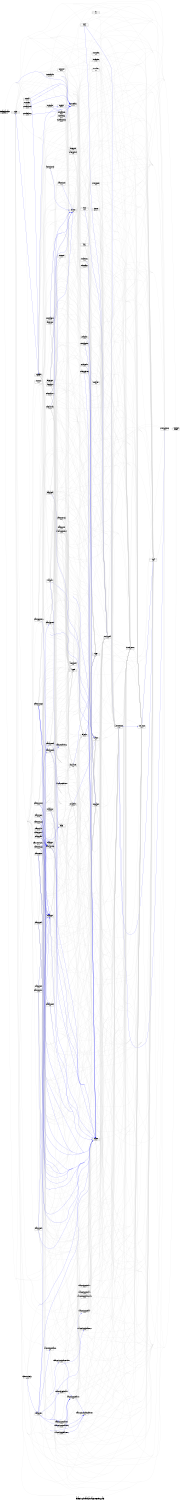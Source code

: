 digraph dependencies {
    label="\nPackage ti.sysbios.family.arm.da830 Dependency Graph";
    size="7.5,10";
    rankdir=LR;
    ranksep=".75";
    concentrate="true";
    node [fixedsize=true, width=1.5, style=filled, color=black];
    node [font=Helvetica, fontsize=12, fillcolor=lightgrey];
    ti_sysbios_family_arm_da830 [shape=record,label="ti.sysbios.family.arm.da830|2, 0, 0, 0", URL="package.rel.xml"];
    node [fontsize=10, fillcolor=white];

    edge [style=solid, color=blue]
    ti_sysbios_interfaces [shape=record,label="ti.sysbios.interfaces|2, 0, 0, 0", URL="../../../../interfaces/package/package.rel.svg"];
    ti_sysbios_family_arm_da830 -> ti_sysbios_interfaces;

    edge [style=solid, color=lightgrey]
    xdc [shape=record,label="xdc|1, 1, 1", URL="../../../../../../../../../../../../rtree/install/trees/products/xdcprod/xdcprod-p53/product/Linux/xdctools_3_23_03_53/packages/xdc/package/package.rel.svg"];
    ti_sysbios_family_arm_da830 -> xdc;
    xdc_services_global [shape=record,label="xdc.services.global|1, 0, 0", URL="../../../../../../../../../../../../rtree/install/trees/products/xdcprod/xdcprod-p53/product/Linux/xdctools_3_23_03_53/packages/xdc/services/global/package/package.rel.svg"];
    ti_sysbios_family_arm_da830 -> xdc_services_global;
    xdc_bld [shape=record,label="xdc.bld|1, 0, 2", URL="../../../../../../../../../../../../rtree/install/trees/products/xdcprod/xdcprod-p53/product/Linux/xdctools_3_23_03_53/packages/xdc/bld/package/package.rel.svg"];
    ti_sysbios_family_arm_da830 -> xdc_bld;
    ti_targets [shape=record,label="ti.targets|1, 0, 3", URL="../../../../../../../../../../../../rtree/install/trees/products/xdcprod/xdcprod-p53/product/Linux/xdctools_3_23_03_53/packages/ti/targets/package/package.rel.svg"];
    ti_sysbios_family_arm_da830 -> ti_targets;
    ti_targets_msp430 [shape=record,label="ti.targets.msp430|1, 0, 0", URL="../../../../../../../../../../../../rtree/install/trees/products/xdcprod/xdcprod-p53/product/Linux/xdctools_3_23_03_53/packages/ti/targets/msp430/package/package.rel.svg"];
    ti_sysbios_family_arm_da830 -> ti_targets_msp430;
    ti_targets_msp430_elf [shape=record,label="ti.targets.msp430.elf|1, 0, 0", URL="../../../../../../../../../../../../rtree/install/trees/products/xdcprod/xdcprod-p53/product/Linux/xdctools_3_23_03_53/packages/ti/targets/msp430/elf/package/package.rel.svg"];
    ti_sysbios_family_arm_da830 -> ti_targets_msp430_elf;
    ti_targets_arp32_elf [shape=record,label="ti.targets.arp32.elf|1, 0, 0", URL="../../../../../../../../../../../../rtree/install/trees/products/xdcprod/xdcprod-p53/product/Linux/xdctools_3_23_03_53/packages/ti/targets/arp32/elf/package/package.rel.svg"];
    ti_sysbios_family_arm_da830 -> ti_targets_arp32_elf;
    ti_targets_elf [shape=record,label="ti.targets.elf|1, 0, 0", URL="../../../../../../../../../../../../rtree/install/trees/products/xdcprod/xdcprod-p53/product/Linux/xdctools_3_23_03_53/packages/ti/targets/elf/package/package.rel.svg"];
    ti_sysbios_family_arm_da830 -> ti_targets_elf;
    ti_targets_arm [shape=record,label="ti.targets.arm|2, 0, 1, 0", URL="../../../../../../../../../../../../rtree/install/trees/products/xdcprod/xdcprod-p53/product/Linux/xdctools_3_23_03_53/packages/ti/targets/arm/package/package.rel.svg"];
    ti_sysbios_family_arm_da830 -> ti_targets_arm;
    ti_targets_arm_elf [shape=record,label="ti.targets.arm.elf|1, 0, 0", URL="../../../../../../../../../../../../rtree/install/trees/products/xdcprod/xdcprod-p53/product/Linux/xdctools_3_23_03_53/packages/ti/targets/arm/elf/package/package.rel.svg"];
    ti_sysbios_family_arm_da830 -> ti_targets_arm_elf;
    gnu_targets [shape=record,label="gnu.targets|1, 0, 1", URL="../../../../../../../../../../../../rtree/install/trees/products/xdcprod/xdcprod-p53/product/Linux/xdctools_3_23_03_53/packages/gnu/targets/package/package.rel.svg"];
    ti_sysbios_family_arm_da830 -> gnu_targets;
    microsoft_targets [shape=record,label="microsoft.targets|1, 0, 2, 0", URL="../../../../../../../../../../../../rtree/install/trees/products/xdcprod/xdcprod-p53/product/Linux/xdctools_3_23_03_53/packages/microsoft/targets/package/package.rel.svg"];
    ti_sysbios_family_arm_da830 -> microsoft_targets;
    gnu_targets_arm [shape=record,label="gnu.targets.arm|1, 0, 0, 0", URL="../../../../../../../../../../../../rtree/install/trees/products/xdcprod/xdcprod-p53/product/Linux/xdctools_3_23_03_53/packages/gnu/targets/arm/package/package.rel.svg"];
    ti_sysbios_family_arm_da830 -> gnu_targets_arm;
    tisb_coverity_filters [shape=record,label="tisb.coverity.filters|1, 0, 0", URL="../../../../../../../../../../../../toolsrc/library/toolsE16/packages/tisb/coverity/filters/package/package.rel.svg"];
    ti_sysbios_family_arm_da830 -> tisb_coverity_filters;
    tisb_misra_filters [shape=record,label="tisb.misra.filters|1, 0, 0", URL="../../../../../../../../../../../../toolsrc/library/toolsE16/packages/tisb/misra/filters/package/package.rel.svg"];
    ti_sysbios_family_arm_da830 -> tisb_misra_filters;
    ti_sysbios [shape=record,label="ti.sysbios|2, 0, 0, 0", URL="../../../../package/package.rel.svg"];
    ti_sysbios_family_arm_da830 -> ti_sysbios;
    ti_sysbios_build [shape=record,label="ti.sysbios.build|2, 0, 0, 0", URL="../../../../build/package/package.rel.svg"];
    ti_sysbios_family_arm_da830 -> ti_sysbios_build;
    tisb_release_filters [shape=record,label="tisb.release.filters|1, 0, 0, 0", URL="../../../../../../../../../../../../toolsrc/library/toolsE16/packages/tisb/release/filters/package/package.rel.svg"];
    ti_sysbios_family_arm_da830 -> tisb_release_filters;
    xdc_runtime [shape=record,label="xdc.runtime|2, 1, 0", URL="../../../../../../../../../../../../rtree/install/trees/products/xdcprod/xdcprod-p53/product/Linux/xdctools_3_23_03_53/packages/xdc/runtime/package/package.rel.svg"];
    ti_sysbios_family_arm_da830 -> xdc_runtime;
    ti_sysbios_family_arm_da830 -> ti_sysbios_interfaces;
    xdc_services_intern_cmd [shape=record,label="xdc.services.intern.cmd|1, 0, 0, 0", URL="../../../../../../../../../../../../rtree/install/trees/products/xdcprod/xdcprod-p53/product/Linux/xdctools_3_23_03_53/packages/xdc/services/intern/cmd/package/package.rel.svg"];
    ti_sysbios_family_arm_da830 -> xdc_services_intern_cmd;
    xdc_services_intern_xsr [shape=record,label="xdc.services.intern.xsr|1, 0, 0", URL="../../../../../../../../../../../../rtree/install/trees/products/xdcprod/xdcprod-p53/product/Linux/xdctools_3_23_03_53/packages/xdc/services/intern/xsr/package/package.rel.svg"];
    ti_sysbios_family_arm_da830 -> xdc_services_intern_xsr;
    xdc_services_intern_gen [shape=record,label="xdc.services.intern.gen|1, 0, 0, 0", URL="../../../../../../../../../../../../rtree/install/trees/products/xdcprod/xdcprod-p53/product/Linux/xdctools_3_23_03_53/packages/xdc/services/intern/gen/package/package.rel.svg"];
    ti_sysbios_family_arm_da830 -> xdc_services_intern_gen;
    xdc_shelf [shape=record,label="xdc.shelf|1, 0, 0", URL="../../../../../../../../../../../../rtree/install/trees/products/xdcprod/xdcprod-p53/product/Linux/xdctools_3_23_03_53/packages/xdc/shelf/package/package.rel.svg"];
    ti_sysbios_family_arm_da830 -> xdc_shelf;
    xdc_services_spec [shape=record,label="xdc.services.spec|1, 0, 0, 0", URL="../../../../../../../../../../../../rtree/install/trees/products/xdcprod/xdcprod-p53/product/Linux/xdctools_3_23_03_53/packages/xdc/services/spec/package/package.rel.svg"];
    ti_sysbios_family_arm_da830 -> xdc_services_spec;
    ti_sysbios_hal [shape=record,label="ti.sysbios.hal|2, 0, 0, 0", URL="../../../../hal/package/package.rel.svg"];
    ti_sysbios_family_arm_da830 -> ti_sysbios_hal;
    ti_sysbios_knl [shape=record,label="ti.sysbios.knl|2, 0, 0, 0", URL="../../../../knl/package/package.rel.svg"];
    ti_sysbios_family_arm_da830 -> ti_sysbios_knl;
    ti_sysbios_family_arm [shape=record,label="ti.sysbios.family.arm|2, 0, 0, 0", URL="../../package/package.rel.svg"];
    ti_sysbios_family_arm_da830 -> ti_sysbios_family_arm;

    edge [style=solid, color=blue]
    ti_sysbios_family_arm -> ti_sysbios_interfaces;

    edge [style=solid, color=lightgrey]
    ti_sysbios_family_arm -> xdc_services_global;
    ti_sysbios_family_arm -> ti_targets;
    ti_sysbios_family_arm -> ti_targets_msp430;
    ti_sysbios_family_arm -> ti_targets_msp430_elf;
    ti_sysbios_family_arm -> ti_targets_arp32_elf;
    ti_sysbios_family_arm -> ti_targets_elf;
    ti_sysbios_family_arm -> ti_targets_arm;
    ti_sysbios_family_arm -> ti_targets_arm_elf;
    ti_sysbios_family_arm -> gnu_targets;
    ti_sysbios_family_arm -> microsoft_targets;
    ti_sysbios_family_arm -> gnu_targets_arm;
    ti_sysbios_family_arm -> tisb_coverity_filters;
    ti_sysbios_family_arm -> tisb_misra_filters;
    ti_sysbios_family_arm -> ti_sysbios;
    ti_sysbios_family_arm -> ti_sysbios_build;
    ti_sysbios_family_arm -> tisb_release_filters;
    ti_sysbios_family_arm -> ti_sysbios_interfaces;
    ti_sysbios_family_arm -> xdc_services_intern_cmd;
    ti_sysbios_family_arm -> xdc_services_intern_xsr;
    ti_sysbios_family_arm -> xdc_services_intern_gen;
    ti_sysbios_family_arm -> xdc_shelf;
    ti_sysbios_family_arm -> xdc_services_spec;
    ti_sysbios_family_arm -> xdc_runtime;
    ti_sysbios_family_arm -> ti_sysbios_knl;
    ti_sysbios_family_arm -> ti_sysbios_hal;

    edge [style=solid, color=blue]
    ti_sysbios_knl -> ti_sysbios_interfaces;
    ti_sysbios_family [shape=record,label="ti.sysbios.family|2, 0, 0, 0", URL="../../../package/package.rel.svg"];
    ti_sysbios_knl -> ti_sysbios_family;

    edge [style=solid, color=lightgrey]

    edge [style=solid, color=blue]
    ti_sysbios_family -> ti_sysbios_interfaces;

    edge [style=solid, color=lightgrey]
    ti_sysbios_family -> xdc_services_global;
    ti_sysbios_family -> ti_targets;
    ti_sysbios_family -> ti_targets_msp430;
    ti_sysbios_family -> ti_targets_msp430_elf;
    ti_sysbios_family -> ti_targets_arp32_elf;
    ti_sysbios_family -> ti_targets_elf;
    ti_sysbios_family -> ti_targets_arm;
    ti_sysbios_family -> ti_targets_arm_elf;
    ti_sysbios_family -> gnu_targets;
    ti_sysbios_family -> microsoft_targets;
    ti_sysbios_family -> gnu_targets_arm;
    ti_sysbios_family -> tisb_coverity_filters;
    ti_sysbios_family -> tisb_misra_filters;
    ti_sysbios_family -> ti_sysbios;
    ti_sysbios_family_c64p [shape=record,label="ti.sysbios.family.c64p|2, 0, 0, 0", URL="../../../c64p/package/package.rel.svg"];
    ti_sysbios_family -> ti_sysbios_family_c64p;
    ti_sysbios_family_c28 [shape=record,label="ti.sysbios.family.c28|2, 0, 0, 0", URL="../../../c28/package/package.rel.svg"];
    ti_sysbios_family -> ti_sysbios_family_c28;
    ti_sysbios_family -> ti_sysbios_family_arm;
    xdc_platform [shape=record,label="xdc.platform|1, 0, 1, 0", URL="../../../../../../../../../../../../rtree/install/trees/products/xdcprod/xdcprod-p53/product/Linux/xdctools_3_23_03_53/packages/xdc/platform/package/package.rel.svg"];
    ti_sysbios_family -> xdc_platform;
    ti_catalog_arm [shape=record,label="ti.catalog.arm|1, 0, 1", URL="../../../../../../../../../../../../rtree/install/trees/products/xdcprod/xdcprod-p53/product/Linux/xdctools_3_23_03_53/packages/ti/catalog/arm/package/package.rel.svg"];
    ti_sysbios_family -> ti_catalog_arm;
    ti_catalog_arm_cortexm4 [shape=record,label="ti.catalog.arm.cortexm4|1, 0, 0", URL="../../../../../../../../../../../../rtree/install/trees/products/xdcprod/xdcprod-p53/product/Linux/xdctools_3_23_03_53/packages/ti/catalog/arm/cortexm4/package/package.rel.svg"];
    ti_sysbios_family -> ti_catalog_arm_cortexm4;
    ti_catalog_arm_cortexm3 [shape=record,label="ti.catalog.arm.cortexm3|1, 0, 0", URL="../../../../../../../../../../../../rtree/install/trees/products/xdcprod/xdcprod-p53/product/Linux/xdctools_3_23_03_53/packages/ti/catalog/arm/cortexm3/package/package.rel.svg"];
    ti_sysbios_family -> ti_catalog_arm_cortexm3;
    ti_catalog_arm_nda [shape=record,label="ti.catalog.arm.nda|1, 0, 0, 0", URL="../../../../../../../../../../../../rtree/install/trees/products/xdcprod/xdcprod-p53/product/Linux/xdctools_3_23_03_53/packages/ti/catalog/arm/nda/package/package.rel.svg"];
    ti_sysbios_family -> ti_catalog_arm_nda;
    ti_catalog_arm_cortexa8 [shape=record,label="ti.catalog.arm.cortexa8|1, 0, 0", URL="../../../../../../../../../../../../rtree/install/trees/products/xdcprod/xdcprod-p53/product/Linux/xdctools_3_23_03_53/packages/ti/catalog/arm/cortexa8/package/package.rel.svg"];
    ti_sysbios_family -> ti_catalog_arm_cortexa8;
    ti_sysbios_family_msp430 [shape=record,label="ti.sysbios.family.msp430|1, 0, 0, 0", URL="../../../msp430/package/package.rel.svg"];
    ti_sysbios_family -> ti_sysbios_family_msp430;
    ti_sysbios_family -> ti_sysbios_interfaces;
    ti_sysbios_family -> xdc_services_intern_cmd;
    ti_sysbios_family -> xdc_services_intern_xsr;
    ti_sysbios_family -> xdc_services_intern_gen;
    ti_sysbios_family -> xdc_shelf;
    ti_sysbios_family -> xdc_services_spec;

    edge [style=solid, color=blue]
    ti_sysbios_family_msp430 -> ti_sysbios_interfaces;

    edge [style=solid, color=lightgrey]

    edge [style=solid, color=blue]
    ti_catalog_arm_cortexa8 -> xdc_platform;
    ti_catalog_peripherals_hdvicp2 [shape=record,label="ti.catalog.peripherals.hdvicp2|", URL="../../../../../../../../../../../../rtree/install/trees/products/xdcprod/xdcprod-p53/product/Linux/xdctools_3_23_03_53/packages/ti/catalog/peripherals/hdvicp2/package/package.rel.svg"];
    ti_catalog_arm_cortexa8 -> ti_catalog_peripherals_hdvicp2;

    edge [style=solid, color=lightgrey]
    ti_catalog_arm_cortexa8 -> xdc_services_global;
    ti_catalog_arm_cortexa8 -> ti_targets;
    ti_catalog_arm_cortexa8 -> gnu_targets;
    ti_catalog_arm_cortexa8 -> ti_targets_arm;
    ti_catalog_arm_cortexa8 -> ti_targets_elf;
    ti_catalog_arm_cortexa8 -> ti_targets_arp32_elf;
    ti_catalog_arm_cortexa8 -> ti_targets_arm_elf;
    ti_catalog_arm_cortexa8 -> gnu_targets_arm;
    ti_catalog_arm_cortexa8 -> microsoft_targets;
    ti_catalog [shape=record,label="ti.catalog|1, 0, 0", URL="../../../../../../../../../../../../rtree/install/trees/products/xdcprod/xdcprod-p53/product/Linux/xdctools_3_23_03_53/packages/ti/catalog/package/package.rel.svg"];
    ti_catalog_arm_cortexa8 -> ti_catalog;
    ti_catalog_arm_cortexa8 -> xdc_platform;
    ti_catalog_arm_cortexa8 -> ti_catalog_peripherals_hdvicp2;
    ti_catalog_arm_cortexa8 -> xdc_shelf;
    ti_catalog_arm_cortexa8 -> xdc_services_spec;
    ti_catalog_arm_cortexa8 -> xdc_services_intern_cmd;
    ti_catalog_arm_cortexa8 -> xdc_services_intern_gen;
    ti_catalog_arm_cortexa8 -> xdc_services_intern_xsr;

    edge [style=solid, color=blue]

    edge [style=solid, color=lightgrey]
    ti_catalog -> xdc_services_global;
    ti_catalog -> ti_targets;
    ti_catalog -> gnu_targets;
    ti_catalog -> ti_targets_arm;
    ti_catalog -> ti_targets_elf;
    ti_catalog -> ti_targets_arp32_elf;
    ti_catalog -> ti_targets_arm_elf;
    ti_catalog -> gnu_targets_arm;
    ti_catalog -> microsoft_targets;
    ti_catalog -> xdc_platform;
    ti_catalog -> xdc_shelf;
    ti_catalog -> xdc_services_spec;
    ti_catalog -> xdc_services_intern_cmd;
    ti_catalog -> xdc_services_intern_gen;
    ti_catalog -> xdc_services_intern_xsr;

    edge [style=solid, color=blue]

    edge [style=solid, color=lightgrey]
    ti_catalog_peripherals_hdvicp2 -> xdc_services_global;
    ti_catalog_peripherals_hdvicp2 -> ti_targets;
    ti_catalog_peripherals_hdvicp2 -> gnu_targets;
    ti_catalog_peripherals_hdvicp2 -> ti_targets_arm;
    ti_catalog_peripherals_hdvicp2 -> ti_targets_elf;
    ti_catalog_peripherals_hdvicp2 -> ti_targets_arp32_elf;
    ti_catalog_peripherals_hdvicp2 -> ti_targets_arm_elf;
    ti_catalog_peripherals_hdvicp2 -> gnu_targets_arm;
    ti_catalog_peripherals_hdvicp2 -> microsoft_targets;
    ti_catalog_peripherals_hdvicp2 -> xdc_platform;
    ti_catalog_peripherals_hdvicp2 -> xdc_shelf;
    ti_catalog_peripherals_hdvicp2 -> xdc_services_spec;
    ti_catalog_peripherals_hdvicp2 -> xdc_services_intern_cmd;
    ti_catalog_peripherals_hdvicp2 -> xdc_services_intern_gen;
    ti_catalog_peripherals_hdvicp2 -> xdc_services_intern_xsr;

    edge [style=solid, color=blue]
    ti_catalog_arm_nda -> xdc_platform;

    edge [style=solid, color=lightgrey]
    ti_catalog_arm_nda -> xdc_services_global;
    ti_catalog_arm_nda -> ti_targets;
    ti_catalog_arm_nda -> gnu_targets;
    ti_catalog_arm_nda -> ti_targets_arm;
    ti_catalog_arm_nda -> ti_targets_elf;
    ti_catalog_arm_nda -> ti_targets_arp32_elf;
    ti_catalog_arm_nda -> ti_targets_arm_elf;
    ti_catalog_arm_nda -> gnu_targets_arm;
    ti_catalog_arm_nda -> microsoft_targets;
    ti_catalog_arm_nda -> ti_catalog;
    ti_catalog_arm_nda -> xdc_platform;
    ti_catalog_arm_nda -> xdc_shelf;
    ti_catalog_arm_nda -> xdc_services_spec;
    ti_catalog_arm_nda -> xdc_services_intern_cmd;
    ti_catalog_arm_nda -> xdc_services_intern_gen;
    ti_catalog_arm_nda -> xdc_services_intern_xsr;

    edge [style=solid, color=blue]
    ti_catalog_arm_cortexm3 -> xdc_platform;
    ti_catalog_arm_cortexm3 -> ti_catalog_peripherals_hdvicp2;

    edge [style=solid, color=lightgrey]
    ti_catalog_arm_cortexm3 -> xdc_services_global;
    ti_catalog_arm_cortexm3 -> ti_targets;
    ti_catalog_arm_cortexm3 -> gnu_targets;
    ti_catalog_arm_cortexm3 -> ti_targets_arm;
    ti_catalog_arm_cortexm3 -> ti_targets_elf;
    ti_catalog_arm_cortexm3 -> ti_targets_arp32_elf;
    ti_catalog_arm_cortexm3 -> ti_targets_arm_elf;
    ti_catalog_arm_cortexm3 -> gnu_targets_arm;
    ti_catalog_arm_cortexm3 -> microsoft_targets;
    ti_catalog_arm_cortexm3 -> ti_catalog;
    ti_catalog_arm_cortexm3 -> xdc_platform;
    ti_catalog_arm_cortexm3 -> ti_catalog_peripherals_hdvicp2;
    ti_catalog_arm_peripherals_timers [shape=record,label="ti.catalog.arm.peripherals.timers|", URL="../../../../../../../../../../../../rtree/install/trees/products/xdcprod/xdcprod-p53/product/Linux/xdctools_3_23_03_53/packages/ti/catalog/arm/peripherals/timers/package/package.rel.svg"];
    ti_catalog_arm_cortexm3 -> ti_catalog_arm_peripherals_timers;
    ti_catalog_arm_cortexm3 -> xdc_shelf;
    ti_catalog_arm_cortexm3 -> xdc_services_spec;
    ti_catalog_arm_cortexm3 -> xdc_services_intern_cmd;
    ti_catalog_arm_cortexm3 -> xdc_services_intern_gen;
    ti_catalog_arm_cortexm3 -> xdc_services_intern_xsr;

    edge [style=solid, color=blue]

    edge [style=solid, color=lightgrey]
    ti_catalog_arm_peripherals_timers -> xdc_services_global;
    ti_catalog_arm_peripherals_timers -> ti_targets;
    ti_catalog_arm_peripherals_timers -> gnu_targets;
    ti_catalog_arm_peripherals_timers -> ti_targets_arm;
    ti_catalog_arm_peripherals_timers -> ti_targets_elf;
    ti_catalog_arm_peripherals_timers -> ti_targets_arp32_elf;
    ti_catalog_arm_peripherals_timers -> ti_targets_arm_elf;
    ti_catalog_arm_peripherals_timers -> gnu_targets_arm;
    ti_catalog_arm_peripherals_timers -> microsoft_targets;
    ti_catalog_arm_peripherals_timers -> xdc_platform;
    ti_catalog_arm_peripherals_timers -> xdc_shelf;
    ti_catalog_arm_peripherals_timers -> xdc_services_spec;
    ti_catalog_arm_peripherals_timers -> xdc_services_intern_cmd;
    ti_catalog_arm_peripherals_timers -> xdc_services_intern_gen;
    ti_catalog_arm_peripherals_timers -> xdc_services_intern_xsr;

    edge [style=solid, color=blue]

    edge [style=solid, color=lightgrey]
    ti_catalog_arm_cortexm4 -> xdc_services_global;
    ti_catalog_arm_cortexm4 -> ti_targets;
    ti_catalog_arm_cortexm4 -> gnu_targets;
    ti_catalog_arm_cortexm4 -> ti_targets_arm;
    ti_catalog_arm_cortexm4 -> ti_targets_elf;
    ti_catalog_arm_cortexm4 -> ti_targets_arp32_elf;
    ti_catalog_arm_cortexm4 -> ti_targets_arm_elf;
    ti_catalog_arm_cortexm4 -> gnu_targets_arm;
    ti_catalog_arm_cortexm4 -> microsoft_targets;
    ti_catalog_arm_cortexm4 -> ti_catalog;
    ti_catalog_arm_cortexm4 -> xdc_platform;
    ti_catalog_arm_cortexm4 -> ti_catalog_peripherals_hdvicp2;
    ti_catalog_arm_cortexm4 -> xdc_shelf;
    ti_catalog_arm_cortexm4 -> xdc_services_spec;
    ti_catalog_arm_cortexm4 -> xdc_services_intern_cmd;
    ti_catalog_arm_cortexm4 -> xdc_services_intern_gen;
    ti_catalog_arm_cortexm4 -> xdc_services_intern_xsr;

    edge [style=solid, color=blue]
    ti_catalog_arm -> xdc_platform;
    ti_catalog_arm -> ti_catalog_arm_peripherals_timers;

    edge [style=solid, color=lightgrey]
    ti_catalog_arm -> xdc_services_global;
    ti_catalog_arm -> ti_targets;
    ti_catalog_arm -> gnu_targets;
    ti_catalog_arm -> ti_targets_arm;
    ti_catalog_arm -> ti_targets_elf;
    ti_catalog_arm -> ti_targets_arp32_elf;
    ti_catalog_arm -> ti_targets_arm_elf;
    ti_catalog_arm -> gnu_targets_arm;
    ti_catalog_arm -> microsoft_targets;
    ti_catalog_arm -> ti_catalog;
    ti_catalog_arm -> xdc_platform;
    ti_catalog_arm -> ti_catalog_arm_peripherals_timers;
    ti_catalog_arm -> xdc_shelf;
    ti_catalog_arm -> xdc_services_spec;
    ti_catalog_arm -> xdc_services_intern_cmd;
    ti_catalog_arm -> xdc_services_intern_gen;
    ti_catalog_arm -> xdc_services_intern_xsr;

    edge [style=solid, color=blue]

    edge [style=solid, color=lightgrey]
    xdc_utils_tconf [shape=record,label="xdc.utils.tconf|not found"style=rounded, ];
    xdc_platform -> xdc_utils_tconf;
    xdc_platform -> xdc_services_global;
    xdc_platform -> xdc_shelf;
    xdc_platform -> xdc_services_intern_cmd;
    xdc_platform -> xdc_services_intern_gen;
    xdc_platform -> xdc_services_intern_xsr;
    xdc_platform -> xdc_services_spec;

    edge [style=solid, color=blue]

    edge [style=solid, color=lightgrey]

    edge [style=solid, color=blue]
    ti_sysbios_family_c28 -> ti_sysbios_interfaces;

    edge [style=solid, color=lightgrey]

    edge [style=solid, color=blue]
    ti_sysbios_family_c64p -> ti_sysbios_interfaces;

    edge [style=solid, color=lightgrey]

    edge [style=solid, color=blue]
    ti_sysbios_hal -> ti_sysbios_interfaces;
    ti_sysbios_hal -> ti_sysbios_family;

    edge [style=solid, color=lightgrey]

    edge [style=solid, color=blue]
    xdc_services_spec -> xdc_shelf;

    edge [style=solid, color=lightgrey]
    xdc_services_spec -> xdc_utils_tconf;
    xdc_services_spec -> xdc_services_global;
    xdc_services_spec -> xdc_shelf;
    xdc_services_spec -> xdc_services_intern_cmd;
    xdc_services_spec -> xdc_services_intern_gen;
    xdc_services_spec -> xdc_services_intern_xsr;

    edge [style=solid, color=blue]

    edge [style=solid, color=lightgrey]
    xdc_shelf -> xdc_utils_tconf;
    xdc_shelf -> xdc_services_global;
    xdc_shelf -> xdc_services_intern_cmd;
    xdc_shelf -> xdc_services_intern_gen;
    xdc_shelf -> xdc_services_intern_xsr;
    xdc_shelf -> xdc_services_spec;

    edge [style=solid, color=blue]
    xdc_services_intern_gen -> xdc_shelf;
    xdc_services_intern_gen -> xdc_services_spec;
    xdc_services_intern_gen -> xdc_services_global;
    xdc_services_intern_gen -> xdc_services_intern_xsr;

    edge [style=solid, color=lightgrey]
    xdc_services_intern_gen -> xdc_utils_tconf;
    xdc_services_intern_gen -> xdc_services_global;
    xdc_services_intern_gen -> xdc_shelf;
    xdc_services_intern_gen -> xdc_services_intern_cmd;
    xdc_services_intern_gen -> xdc_services_intern_xsr;
    xdc_services_intern_gen -> xdc_services_spec;

    edge [style=solid, color=blue]
    xdc_services_intern_xsr -> xdc_services_global;

    edge [style=solid, color=lightgrey]
    xdc_services_intern_xsr -> xdc_utils_tconf;
    xdc_services_intern_xsr -> xdc_services_global;
    xdc_services_intern_xsr -> xdc_shelf;
    xdc_services_intern_xsr -> xdc_services_intern_cmd;
    xdc_services_intern_xsr -> xdc_services_intern_gen;
    xdc_services_intern_xsr -> xdc_services_spec;

    edge [style=solid, color=blue]
    xdc_services_intern_cmd -> xdc_shelf;
    xdc_services_intern_cmd -> xdc_services_spec;
    xdc_services_intern_cmd -> xdc_services_global;
    xdc_services_intern_cmd -> xdc_services_intern_gen;

    edge [style=solid, color=lightgrey]
    xdc_services_intern_cmd -> xdc_utils_tconf;
    xdc_services_intern_cmd -> xdc_services_global;
    xdc_services_intern_cmd -> xdc_shelf;
    xdc_services_intern_cmd -> xdc_services_intern_gen;
    xdc_services_intern_cmd -> xdc_services_intern_xsr;
    xdc_services_intern_cmd -> xdc_services_spec;

    edge [style=solid, color=blue]

    edge [style=solid, color=lightgrey]
    xdc_runtime -> xdc_utils_tconf;
    xdc_runtime -> xdc_services_global;
    xdc_rov [shape=record,label="xdc.rov|1, 0, 0", URL="../../../../../../../../../../../../rtree/install/trees/products/xdcprod/xdcprod-p53/product/Linux/xdctools_3_23_03_53/packages/xdc/rov/package/package.rel.svg"];
    xdc_runtime -> xdc_rov;
    xdc_runtime -> xdc_shelf;
    xdc_runtime -> xdc_services_intern_cmd;
    xdc_runtime -> xdc_services_intern_gen;
    xdc_runtime -> xdc_services_intern_xsr;
    xdc_runtime -> xdc_services_spec;

    edge [style=solid, color=blue]

    edge [style=solid, color=lightgrey]
    xdc_rov -> xdc_utils_tconf;
    xdc_rov -> xdc_services_global;
    xdc_rov -> gnu_targets;
    xdc_rov -> microsoft_targets;
    xdc_rov -> xdc_shelf;
    xdc_rov -> xdc_services_intern_cmd;
    xdc_rov -> xdc_services_intern_gen;
    xdc_rov -> xdc_services_intern_xsr;
    xdc_rov -> xdc_services_spec;

    edge [style=solid, color=blue]

    edge [style=solid, color=lightgrey]
    tisb_release_filters -> xdc_services_global;
    tisb_release_filters -> xdc_services_intern_cmd;
    tisb_release_filters -> xdc_shelf;
    tisb_release_filters -> xdc_services_spec;
    tisb_release_filters -> xdc_services_intern_xsr;
    tisb_release_filters -> xdc_services_intern_gen;

    edge [style=solid, color=blue]

    edge [style=solid, color=lightgrey]
    ti_sysbios_build -> xdc_services_global;
    ti_sysbios_build -> ti_targets;
    ti_sysbios_build -> ti_targets_msp430;
    ti_sysbios_build -> ti_targets_msp430_elf;
    ti_sysbios_build -> ti_targets_arp32_elf;
    ti_sysbios_build -> ti_targets_elf;
    ti_sysbios_build -> ti_targets_arm;
    ti_sysbios_build -> ti_targets_arm_elf;
    ti_sysbios_build -> gnu_targets;
    ti_sysbios_build -> microsoft_targets;
    ti_sysbios_build -> gnu_targets_arm;
    ti_sysbios_build -> tisb_coverity_filters;
    ti_sysbios_build -> tisb_misra_filters;
    ti_sysbios_build -> ti_sysbios;
    ti_sysbios_build -> xdc_services_intern_cmd;
    ti_sysbios_build -> xdc_services_intern_xsr;
    ti_sysbios_build -> xdc_services_intern_gen;
    ti_sysbios_build -> xdc_shelf;
    ti_sysbios_build -> xdc_services_spec;

    edge [style=solid, color=blue]
    ti_sysbios -> ti_sysbios_family;

    edge [style=solid, color=lightgrey]
    ti_sysbios -> xdc_services_global;
    ti_sysbios -> ti_targets;
    ti_sysbios -> ti_targets_msp430;
    ti_sysbios -> ti_targets_msp430_elf;
    ti_sysbios -> ti_targets_arp32_elf;
    ti_sysbios -> ti_targets_elf;
    ti_sysbios -> ti_targets_arm;
    ti_sysbios -> ti_targets_arm_elf;
    ti_sysbios -> gnu_targets;
    ti_sysbios -> microsoft_targets;
    ti_sysbios -> gnu_targets_arm;
    ti_sysbios -> tisb_coverity_filters;
    ti_sysbios -> tisb_misra_filters;
    ti_sysbios -> ti_sysbios_build;
    ti_sysbios -> tisb_release_filters;
    ti_sysbios -> xdc_services_intern_cmd;
    ti_sysbios -> xdc_services_intern_xsr;
    ti_sysbios -> xdc_services_intern_gen;
    ti_sysbios -> xdc_shelf;
    ti_sysbios -> xdc_services_spec;
    ti_sysbios -> xdc_runtime;
    ti_targets_elf_arp32 [shape=record,label="ti.targets.elf.arp32|1, 0, 0", URL="../../../../../../../../../../../../rtree/install/trees/products/xdcprod/xdcprod-p53/product/Linux/xdctools_3_23_03_53/packages/ti/targets/elf/arp32/package/package.rel.svg"];
    ti_sysbios -> ti_targets_elf_arp32;
    ti_catalog_c2800 [shape=record,label="ti.catalog.c2800|1, 0, 0, 0", URL="../../../../../../../../../../../../rtree/install/trees/products/xdcprod/xdcprod-p53/product/Linux/xdctools_3_23_03_53/packages/ti/catalog/c2800/package/package.rel.svg"];
    ti_sysbios -> ti_catalog_c2800;
    ti_catalog_c2800_init [shape=record,label="ti.catalog.c2800.init|1, 0, 0", URL="../../../../../../../../../../../../rtree/install/trees/products/xdcprod/xdcprod-p53/product/Linux/xdctools_3_23_03_53/packages/ti/catalog/c2800/init/package/package.rel.svg"];
    ti_sysbios -> ti_catalog_c2800_init;
    ti_platforms_ezdsp28235 [shape=record,label="ti.platforms.ezdsp28235|1, 0, 0", URL="../../../../../../../../../../../../rtree/install/trees/products/xdcprod/xdcprod-p53/product/Linux/xdctools_3_23_03_53/packages/ti/platforms/ezdsp28235/package/package.rel.svg"];
    ti_sysbios -> ti_platforms_ezdsp28235;
    ti_targets_rts2800 [shape=record,label="ti.targets.rts2800|1, 0, 0, 0", URL="../../../../../../../../../../../../rtree/install/trees/products/xdcprod/xdcprod-p53/product/Linux/xdctools_3_23_03_53/packages/ti/targets/rts2800/package/package.rel.svg"];
    ti_sysbios -> ti_targets_rts2800;
    xdc_cfg [shape=record,label="xdc.cfg|1, 0, 2, 0", URL="../../../../../../../../../../../../rtree/install/trees/products/xdcprod/xdcprod-p53/product/Linux/xdctools_3_23_03_53/packages/xdc/cfg/package/package.rel.svg"];
    ti_sysbios -> xdc_cfg;
    ti_sysbios -> xdc_platform;
    ti_sysbios -> xdc_rov;
    xdc_runtime_knl [shape=record,label="xdc.runtime.knl|1, 0, 0", URL="../../../../../../../../../../../../rtree/install/trees/products/xdcprod/xdcprod-p53/product/Linux/xdctools_3_23_03_53/packages/xdc/runtime/knl/package/package.rel.svg"];
    ti_sysbios -> xdc_runtime_knl;
    xdc_services_getset [shape=record,label="xdc.services.getset|1, 0, 0", URL="../../../../../../../../../../../../rtree/install/trees/products/xdcprod/xdcprod-p53/product/Linux/xdctools_3_23_03_53/packages/xdc/services/getset/package/package.rel.svg"];
    ti_sysbios -> xdc_services_getset;
    xdc_services_io [shape=record,label="xdc.services.io|1, 0, 0", URL="../../../../../../../../../../../../rtree/install/trees/products/xdcprod/xdcprod-p53/product/Linux/xdctools_3_23_03_53/packages/xdc/services/io/package/package.rel.svg"];
    ti_sysbios -> xdc_services_io;
    ti_platforms_ezdsp28335 [shape=record,label="ti.platforms.ezdsp28335|1, 0, 0", URL="../../../../../../../../../../../../rtree/install/trees/products/xdcprod/xdcprod-p53/product/Linux/xdctools_3_23_03_53/packages/ti/platforms/ezdsp28335/package/package.rel.svg"];
    ti_sysbios -> ti_platforms_ezdsp28335;
    ti_catalog_c6000 [shape=record,label="ti.catalog.c6000|1, 0, 0, 0", URL="../../../../../../../../../../../../rtree/install/trees/products/xdcprod/xdcprod-p53/product/Linux/xdctools_3_23_03_53/packages/ti/catalog/c6000/package/package.rel.svg"];
    ti_sysbios -> ti_catalog_c6000;
    ti_platforms_dsk6416 [shape=record,label="ti.platforms.dsk6416|1, 0, 0", URL="../../../../../../../../../../../../rtree/install/trees/products/xdcprod/xdcprod-p53/product/Linux/xdctools_3_23_03_53/packages/ti/platforms/dsk6416/package/package.rel.svg"];
    ti_sysbios -> ti_platforms_dsk6416;
    ti_targets_rts6000 [shape=record,label="ti.targets.rts6000|1, 0, 0, 0", URL="../../../../../../../../../../../../rtree/install/trees/products/xdcprod/xdcprod-p53/product/Linux/xdctools_3_23_03_53/packages/ti/targets/rts6000/package/package.rel.svg"];
    ti_sysbios -> ti_targets_rts6000;
    ti_platforms_evmDM6446 [shape=record,label="ti.platforms.evmDM6446|1, 0, 0, 1", URL="../../../../../../../../../../../../rtree/install/trees/products/xdcprod/xdcprod-p53/product/Linux/xdctools_3_23_03_53/packages/ti/platforms/evmDM6446/package/package.rel.svg"];
    ti_sysbios -> ti_platforms_evmDM6446;
    ti_platforms_evmDM6437 [shape=record,label="ti.platforms.evmDM6437|1, 0, 0", URL="../../../../../../../../../../../../rtree/install/trees/products/xdcprod/xdcprod-p53/product/Linux/xdctools_3_23_03_53/packages/ti/platforms/evmDM6437/package/package.rel.svg"];
    ti_sysbios -> ti_platforms_evmDM6437;
    ti_platforms_evm6748 [shape=record,label="ti.platforms.evm6748|1, 0, 0", URL="../../../../../../../../../../../../rtree/install/trees/products/xdcprod/xdcprod-p53/product/Linux/xdctools_3_23_03_53/packages/ti/platforms/evm6748/package/package.rel.svg"];
    ti_sysbios -> ti_platforms_evm6748;
    ti_catalog_msp430 [shape=record,label="ti.catalog.msp430|1, 0, 0", URL="../../../../../../../../../../../../rtree/install/trees/products/xdcprod/xdcprod-p53/product/Linux/xdctools_3_23_03_53/packages/ti/catalog/msp430/package/package.rel.svg"];
    ti_sysbios -> ti_catalog_msp430;
    ti_catalog_msp430_init [shape=record,label="ti.catalog.msp430.init|1, 0, 0", URL="../../../../../../../../../../../../rtree/install/trees/products/xdcprod/xdcprod-p53/product/Linux/xdctools_3_23_03_53/packages/ti/catalog/msp430/init/package/package.rel.svg"];
    ti_sysbios -> ti_catalog_msp430_init;
    ti_catalog_msp430_peripherals_adc [shape=record,label="ti.catalog.msp430.peripherals.adc|1, 0, 0", URL="../../../../../../../../../../../../rtree/install/trees/products/xdcprod/xdcprod-p53/product/Linux/xdctools_3_23_03_53/packages/ti/catalog/msp430/peripherals/adc/package/package.rel.svg"];
    ti_sysbios -> ti_catalog_msp430_peripherals_adc;
    ti_catalog_msp430_peripherals_clock [shape=record,label="ti.catalog.msp430.peripherals.clock|1, 0, 0", URL="../../../../../../../../../../../../rtree/install/trees/products/xdcprod/xdcprod-p53/product/Linux/xdctools_3_23_03_53/packages/ti/catalog/msp430/peripherals/clock/package/package.rel.svg"];
    ti_sysbios -> ti_catalog_msp430_peripherals_clock;
    ti_catalog_msp430_peripherals_communication [shape=record,label="ti.catalog.msp430.peripherals.communication|1, 0, 0", URL="../../../../../../../../../../../../rtree/install/trees/products/xdcprod/xdcprod-p53/product/Linux/xdctools_3_23_03_53/packages/ti/catalog/msp430/peripherals/communication/package/package.rel.svg"];
    ti_sysbios -> ti_catalog_msp430_peripherals_communication;
    ti_catalog_msp430_peripherals_comparator [shape=record,label="ti.catalog.msp430.peripherals.comparator|1, 0, 0", URL="../../../../../../../../../../../../rtree/install/trees/products/xdcprod/xdcprod-p53/product/Linux/xdctools_3_23_03_53/packages/ti/catalog/msp430/peripherals/comparator/package/package.rel.svg"];
    ti_sysbios -> ti_catalog_msp430_peripherals_comparator;
    ti_catalog_msp430_peripherals_dac [shape=record,label="ti.catalog.msp430.peripherals.dac|1, 0, 0", URL="../../../../../../../../../../../../rtree/install/trees/products/xdcprod/xdcprod-p53/product/Linux/xdctools_3_23_03_53/packages/ti/catalog/msp430/peripherals/dac/package/package.rel.svg"];
    ti_sysbios -> ti_catalog_msp430_peripherals_dac;
    ti_catalog_msp430_peripherals_gpio [shape=record,label="ti.catalog.msp430.peripherals.gpio|1, 0, 0", URL="../../../../../../../../../../../../rtree/install/trees/products/xdcprod/xdcprod-p53/product/Linux/xdctools_3_23_03_53/packages/ti/catalog/msp430/peripherals/gpio/package/package.rel.svg"];
    ti_sysbios -> ti_catalog_msp430_peripherals_gpio;
    ti_catalog_msp430_peripherals_memory [shape=record,label="ti.catalog.msp430.peripherals.memory|1, 0, 0", URL="../../../../../../../../../../../../rtree/install/trees/products/xdcprod/xdcprod-p53/product/Linux/xdctools_3_23_03_53/packages/ti/catalog/msp430/peripherals/memory/package/package.rel.svg"];
    ti_sysbios -> ti_catalog_msp430_peripherals_memory;
    ti_catalog_msp430_peripherals_oa [shape=record,label="ti.catalog.msp430.peripherals.oa|1, 0, 0", URL="../../../../../../../../../../../../rtree/install/trees/products/xdcprod/xdcprod-p53/product/Linux/xdctools_3_23_03_53/packages/ti/catalog/msp430/peripherals/oa/package/package.rel.svg"];
    ti_sysbios -> ti_catalog_msp430_peripherals_oa;
    ti_catalog_msp430_peripherals_special_function [shape=record,label="ti.catalog.msp430.peripherals.special_function|1, 0, 0", URL="../../../../../../../../../../../../rtree/install/trees/products/xdcprod/xdcprod-p53/product/Linux/xdctools_3_23_03_53/packages/ti/catalog/msp430/peripherals/special_function/package/package.rel.svg"];
    ti_sysbios -> ti_catalog_msp430_peripherals_special_function;
    ti_catalog_msp430_peripherals_svs [shape=record,label="ti.catalog.msp430.peripherals.svs|1, 0, 0", URL="../../../../../../../../../../../../rtree/install/trees/products/xdcprod/xdcprod-p53/product/Linux/xdctools_3_23_03_53/packages/ti/catalog/msp430/peripherals/svs/package/package.rel.svg"];
    ti_sysbios -> ti_catalog_msp430_peripherals_svs;
    ti_catalog_msp430_peripherals_timer [shape=record,label="ti.catalog.msp430.peripherals.timer|1, 0, 0", URL="../../../../../../../../../../../../rtree/install/trees/products/xdcprod/xdcprod-p53/product/Linux/xdctools_3_23_03_53/packages/ti/catalog/msp430/peripherals/timer/package/package.rel.svg"];
    ti_sysbios -> ti_catalog_msp430_peripherals_timer;
    ti_catalog_msp430_peripherals_watchdog [shape=record,label="ti.catalog.msp430.peripherals.watchdog|1, 0, 0", URL="../../../../../../../../../../../../rtree/install/trees/products/xdcprod/xdcprod-p53/product/Linux/xdctools_3_23_03_53/packages/ti/catalog/msp430/peripherals/watchdog/package/package.rel.svg"];
    ti_sysbios -> ti_catalog_msp430_peripherals_watchdog;
    ti_platforms_exp430F5438 [shape=record,label="ti.platforms.exp430F5438|1, 0, 0, 0", URL="../../../../../../../../../../../../rtree/install/trees/products/xdcprod/xdcprod-p53/product/Linux/xdctools_3_23_03_53/packages/ti/platforms/exp430F5438/package/package.rel.svg"];
    ti_sysbios -> ti_platforms_exp430F5438;
    ti_targets_msp430_rts430 [shape=record,label="ti.targets.msp430.rts430|1, 0, 0", URL="../../../../../../../../../../../../rtree/install/trees/products/xdcprod/xdcprod-p53/product/Linux/xdctools_3_23_03_53/packages/ti/targets/msp430/rts430/package/package.rel.svg"];
    ti_sysbios -> ti_targets_msp430_rts430;
    ti_platforms_evm6472 [shape=record,label="ti.platforms.evm6472|1, 0, 0", URL="../../../../../../../../../../../../rtree/install/trees/products/xdcprod/xdcprod-p53/product/Linux/xdctools_3_23_03_53/packages/ti/platforms/evm6472/package/package.rel.svg"];
    ti_sysbios -> ti_platforms_evm6472;
    ti_catalog_arm_cortexa9 [shape=record,label="ti.catalog.arm.cortexa9|1, 0, 0", URL="../../../../../../../../../../../../rtree/install/trees/products/xdcprod/xdcprod-p53/product/Linux/xdctools_3_23_03_53/packages/ti/catalog/arm/cortexa9/package/package.rel.svg"];
    ti_sysbios -> ti_catalog_arm_cortexa9;
    ti_sysbios -> ti_catalog_arm_cortexm3;
    ti_platforms_sdp4430 [shape=record,label="ti.platforms.sdp4430|1, 0, 0, 0", URL="../../../../../../../../../../../../rtree/install/trees/products/xdcprod/xdcprod-p53/product/Linux/xdctools_3_23_03_53/packages/ti/platforms/sdp4430/package/package.rel.svg"];
    ti_sysbios -> ti_platforms_sdp4430;
    ti_platforms_evm6670 [shape=record,label="ti.platforms.evm6670|1, 0, 0, 0", URL="../../../../../../../../../../../../rtree/install/trees/products/xdcprod/xdcprod-p53/product/Linux/xdctools_3_23_03_53/packages/ti/platforms/evm6670/package/package.rel.svg"];
    ti_sysbios -> ti_platforms_evm6670;
    ti_catalog_arp32 [shape=record,label="ti.catalog.arp32|1, 0, 0, 0", URL="../../../../../../../../../../../../rtree/install/trees/products/xdcprod/xdcprod-p53/product/Linux/xdctools_3_23_03_53/packages/ti/catalog/arp32/package/package.rel.svg"];
    ti_sysbios -> ti_catalog_arp32;
    ti_platforms_simArctic [shape=record,label="ti.platforms.simArctic|1, 0, 0", URL="../../../../../../../../../../../../rtree/install/trees/products/xdcprod/xdcprod-p53/product/Linux/xdctools_3_23_03_53/packages/ti/platforms/simArctic/package/package.rel.svg"];
    ti_sysbios -> ti_platforms_simArctic;
    ti_targets_arp32_rts [shape=record,label="ti.targets.arp32.rts|1, 0, 0, 0", URL="../../../../../../../../../../../../rtree/install/trees/products/xdcprod/xdcprod-p53/product/Linux/xdctools_3_23_03_53/packages/ti/targets/arp32/rts/package/package.rel.svg"];
    ti_sysbios -> ti_targets_arp32_rts;
    ti_sysbios -> ti_catalog_arm;
    ti_platforms_expOMAPL138 [shape=record,label="ti.platforms.expOMAPL138|1, 0, 0", URL="../../../../../../../../../../../../rtree/install/trees/products/xdcprod/xdcprod-p53/product/Linux/xdctools_3_23_03_53/packages/ti/platforms/expOMAPL138/package/package.rel.svg"];
    ti_sysbios -> ti_platforms_expOMAPL138;
    ti_targets_arm_rtsarm [shape=record,label="ti.targets.arm.rtsarm|1, 0, 0, 0", URL="../../../../../../../../../../../../rtree/install/trees/products/xdcprod/xdcprod-p53/product/Linux/xdctools_3_23_03_53/packages/ti/targets/arm/rtsarm/package/package.rel.svg"];
    ti_sysbios -> ti_targets_arm_rtsarm;
    ti_sysbios -> ti_catalog_arm_cortexa8;
    ti_platforms_evmTI814X [shape=record,label="ti.platforms.evmTI814X|1, 0, 0", URL="../../../../../../../../../../../../rtree/install/trees/products/xdcprod/xdcprod-p53/product/Linux/xdctools_3_23_03_53/packages/ti/platforms/evmTI814X/package/package.rel.svg"];
    ti_sysbios -> ti_platforms_evmTI814X;
    ti_platforms_evmAM3359 [shape=record,label="ti.platforms.evmAM3359|1, 0, 0", URL="../../../../../../../../../../../../rtree/install/trees/products/xdcprod/xdcprod-p53/product/Linux/xdctools_3_23_03_53/packages/ti/platforms/evmAM3359/package/package.rel.svg"];
    ti_sysbios -> ti_platforms_evmAM3359;
    ti_catalog_arm_cortexm3_lm3init [shape=record,label="ti.catalog.arm.cortexm3.lm3init|1, 0, 0", URL="../../../../../../../../../../../../rtree/install/trees/products/xdcprod/xdcprod-p53/product/Linux/xdctools_3_23_03_53/packages/ti/catalog/arm/cortexm3/lm3init/package/package.rel.svg"];
    ti_sysbios -> ti_catalog_arm_cortexm3_lm3init;
    ti_platforms_evmLM3S8962 [shape=record,label="ti.platforms.evmLM3S8962|1, 0, 0", URL="../../../../../../../../../../../../rtree/install/trees/products/xdcprod/xdcprod-p53/product/Linux/xdctools_3_23_03_53/packages/ti/platforms/evmLM3S8962/package/package.rel.svg"];
    ti_sysbios -> ti_platforms_evmLM3S8962;
    ti_sysbios -> ti_catalog_arm_cortexm4;
    ti_platforms_stellaris [shape=record,label="ti.platforms.stellaris|1, 0, 0", URL="../../../../../../../../../../../../rtree/install/trees/products/xdcprod/xdcprod-p53/product/Linux/xdctools_3_23_03_53/packages/ti/platforms/stellaris/package/package.rel.svg"];
    ti_sysbios -> ti_platforms_stellaris;
    ti_catalog_arm_cortexr4 [shape=record,label="ti.catalog.arm.cortexr4|1, 0, 0", URL="../../../../../../../../../../../../rtree/install/trees/products/xdcprod/xdcprod-p53/product/Linux/xdctools_3_23_03_53/packages/ti/catalog/arm/cortexr4/package/package.rel.svg"];
    ti_sysbios -> ti_catalog_arm_cortexr4;
    ti_platforms_evmTMS570LS20216 [shape=record,label="ti.platforms.evmTMS570LS20216|1, 0, 1, 1", URL="../../../../../../../../../../../../rtree/install/trees/products/xdcprod/xdcprod-p53/product/Linux/xdctools_3_23_03_53/packages/ti/platforms/evmTMS570LS20216/package/package.rel.svg"];
    ti_sysbios -> ti_platforms_evmTMS570LS20216;
    ti_sysbios_family_arm_lm3 [shape=record,label="ti.sysbios.family.arm.lm3|2, 0, 0, 0", URL="../../lm3/package/package.rel.svg"];
    ti_sysbios -> ti_sysbios_family_arm_lm3;
    ti_sysbios -> ti_sysbios_interfaces;
    ti_sysbios_family_arm_m3 [shape=record,label="ti.sysbios.family.arm.m3|2, 0, 0, 0", URL="../../m3/package/package.rel.svg"];
    ti_sysbios -> ti_sysbios_family_arm_m3;
    ti_sysbios_gates [shape=record,label="ti.sysbios.gates|2, 0, 0, 0", URL="../../../../gates/package/package.rel.svg"];
    ti_sysbios -> ti_sysbios_gates;
    ti_sysbios -> ti_sysbios_knl;
    ti_sysbios -> ti_sysbios_hal;
    ti_sysbios_heaps [shape=record,label="ti.sysbios.heaps|2, 0, 0, 0", URL="../../../../heaps/package/package.rel.svg"];
    ti_sysbios -> ti_sysbios_heaps;
    gnu_targets_arm_rtsv7M [shape=record,label="gnu.targets.arm.rtsv7M|1, 0, 0, 0", URL="../../../../../../../../../../../../rtree/install/trees/products/xdcprod/xdcprod-p53/product/Linux/xdctools_3_23_03_53/packages/gnu/targets/arm/rtsv7M/package/package.rel.svg"];
    ti_sysbios -> gnu_targets_arm_rtsv7M;

    edge [style=solid, color=blue]
    gnu_targets_arm_rtsv7M -> xdc_runtime;

    edge [style=solid, color=lightgrey]
    gnu_targets_arm_rtsv7M -> xdc_services_global;
    gnu_targets_arm_rtsv7M -> ti_targets;
    gnu_targets_arm_rtsv7M -> ti_targets_elf;
    gnu_targets_arm_rtsv7M -> ti_targets_arp32_elf;
    gnu_targets_arm_rtsv7M -> ti_targets_arm;
    gnu_targets_arm_rtsv7M -> ti_targets_arm_elf;
    gnu_targets_arm_rtsv7M -> gnu_targets;
    gnu_targets_arm_rtsv7M -> gnu_targets_arm;
    gnu_targets_codesourcery [shape=record,label="gnu.targets.codesourcery|1, 0, 0, 0", URL="../../../../../../../../../../../../rtree/install/trees/products/xdcprod/xdcprod-p53/product/Linux/xdctools_3_23_03_53/packages/gnu/targets/codesourcery/package/package.rel.svg"];
    gnu_targets_arm_rtsv7M -> gnu_targets_codesourcery;
    google_targets [shape=record,label="google.targets|1, 0, 0", URL="../../../../../../../../../../../../rtree/install/trees/products/xdcprod/xdcprod-p53/product/Linux/xdctools_3_23_03_53/packages/google/targets/package/package.rel.svg"];
    gnu_targets_arm_rtsv7M -> google_targets;
    google_targets_arm [shape=record,label="google.targets.arm|1, 0, 0", URL="../../../../../../../../../../../../rtree/install/trees/products/xdcprod/xdcprod-p53/product/Linux/xdctools_3_23_03_53/packages/google/targets/arm/package/package.rel.svg"];
    gnu_targets_arm_rtsv7M -> google_targets_arm;
    gnu_targets_arm_rtsv7M -> microsoft_targets;
    microsoft_targets_arm [shape=record,label="microsoft.targets.arm|1, 0, 0, 0", URL="../../../../../../../../../../../../rtree/install/trees/products/xdcprod/xdcprod-p53/product/Linux/xdctools_3_23_03_53/packages/microsoft/targets/arm/package/package.rel.svg"];
    gnu_targets_arm_rtsv7M -> microsoft_targets_arm;
    qnx_targets_arm [shape=record,label="qnx.targets.arm|1, 0, 0", URL="../../../../../../../../../../../../rtree/install/trees/products/xdcprod/xdcprod-p53/product/Linux/xdctools_3_23_03_53/packages/qnx/targets/arm/package/package.rel.svg"];
    gnu_targets_arm_rtsv7M -> qnx_targets_arm;
    gnu_targets_arm_rtsv7M -> xdc_runtime;
    gnu_targets_arm_rtsv7M -> xdc_runtime_knl;
    gnu_targets_arm_rtsv7M -> xdc_shelf;
    gnu_targets_arm_rtsv7M -> xdc_services_spec;
    gnu_targets_arm_rtsv7M -> xdc_services_intern_cmd;
    gnu_targets_arm_rtsv7M -> xdc_services_intern_gen;
    gnu_targets_arm_rtsv7M -> xdc_services_intern_xsr;

    edge [style=solid, color=blue]
    qnx_targets_arm -> gnu_targets;

    edge [style=solid, color=lightgrey]
    qnx_targets_arm -> xdc_services_global;
    qnx_targets_arm -> xdc_shelf;
    qnx_targets_arm -> xdc_services_spec;
    qnx_targets_arm -> xdc_services_intern_cmd;
    qnx_targets_arm -> xdc_services_intern_gen;
    qnx_targets_arm -> xdc_services_intern_xsr;

    edge [style=solid, color=blue]
    microsoft_targets_arm -> microsoft_targets;

    edge [style=solid, color=lightgrey]
    microsoft_targets_arm -> xdc_services_global;
    microsoft_targets_arm -> microsoft_targets;
    microsoft_targets_arm -> xdc_shelf;
    microsoft_targets_arm -> xdc_services_spec;
    microsoft_targets_arm -> xdc_services_intern_cmd;
    microsoft_targets_arm -> xdc_services_intern_gen;
    microsoft_targets_arm -> xdc_services_intern_xsr;

    edge [style=solid, color=blue]
    google_targets_arm -> gnu_targets;

    edge [style=solid, color=lightgrey]
    google_targets_arm -> xdc_services_global;
    google_targets_arm -> google_targets;
    google_targets_arm -> xdc_shelf;
    google_targets_arm -> xdc_services_spec;
    google_targets_arm -> xdc_services_intern_cmd;
    google_targets_arm -> xdc_services_intern_gen;
    google_targets_arm -> xdc_services_intern_xsr;

    edge [style=solid, color=blue]

    edge [style=solid, color=lightgrey]
    google_targets -> xdc_services_global;
    google_targets -> xdc_shelf;
    google_targets -> xdc_services_spec;
    google_targets -> xdc_services_intern_cmd;
    google_targets -> xdc_services_intern_gen;
    google_targets -> xdc_services_intern_xsr;

    edge [style=solid, color=blue]
    gnu_targets_codesourcery -> gnu_targets;

    edge [style=solid, color=lightgrey]
    gnu_targets_codesourcery -> xdc_services_global;
    gnu_targets_codesourcery -> gnu_targets;
    gnu_targets_codesourcery -> xdc_shelf;
    gnu_targets_codesourcery -> xdc_services_spec;
    gnu_targets_codesourcery -> xdc_services_intern_cmd;
    gnu_targets_codesourcery -> xdc_services_intern_gen;
    gnu_targets_codesourcery -> xdc_services_intern_xsr;

    edge [style=solid, color=blue]
    ti_sysbios_heaps -> ti_sysbios_interfaces;

    edge [style=solid, color=lightgrey]

    edge [style=solid, color=blue]
    ti_sysbios_gates -> ti_sysbios_interfaces;
    ti_sysbios_gates -> ti_sysbios_knl;

    edge [style=solid, color=lightgrey]

    edge [style=solid, color=blue]
    ti_sysbios_family_arm_m3 -> ti_sysbios_interfaces;

    edge [style=solid, color=lightgrey]

    edge [style=solid, color=blue]
    ti_sysbios_family_arm_lm3 -> ti_sysbios_interfaces;

    edge [style=solid, color=lightgrey]

    edge [style=solid, color=blue]
    ti_platforms_evmTMS570LS20216 -> ti_catalog_arm_cortexr4;
    ti_platforms_evmTMS570LS20216 -> xdc_platform;

    edge [style=solid, color=lightgrey]
    ti_platforms_evmTMS570LS20216 -> xdc_services_global;
    ti_platforms_evmTMS570LS20216 -> ti_targets;
    ti_platforms_evmTMS570LS20216 -> gnu_targets;
    ti_platforms_evmTMS570LS20216 -> ti_targets_arm;
    ti_platforms_evmTMS570LS20216 -> ti_targets_elf;
    ti_platforms_evmTMS570LS20216 -> ti_targets_arp32_elf;
    ti_platforms_evmTMS570LS20216 -> ti_targets_arm_elf;
    ti_platforms_evmTMS570LS20216 -> gnu_targets_arm;
    ti_platforms_evmTMS570LS20216 -> microsoft_targets;
    ti_platforms_evmTMS570LS20216 -> xdc_platform;
    ti_platforms_evmTMS570LS20216 -> xdc_shelf;
    ti_platforms_evmTMS570LS20216 -> xdc_services_spec;
    ti_platforms_evmTMS570LS20216 -> xdc_services_intern_cmd;
    ti_platforms_evmTMS570LS20216 -> xdc_services_intern_gen;
    ti_platforms_evmTMS570LS20216 -> xdc_services_intern_xsr;

    edge [style=solid, color=blue]
    ti_catalog_arm_cortexr4 -> xdc_platform;

    edge [style=solid, color=lightgrey]
    ti_catalog_arm_cortexr4 -> xdc_services_global;
    ti_catalog_arm_cortexr4 -> ti_targets;
    ti_catalog_arm_cortexr4 -> gnu_targets;
    ti_catalog_arm_cortexr4 -> ti_targets_arm;
    ti_catalog_arm_cortexr4 -> ti_targets_elf;
    ti_catalog_arm_cortexr4 -> ti_targets_arp32_elf;
    ti_catalog_arm_cortexr4 -> ti_targets_arm_elf;
    ti_catalog_arm_cortexr4 -> gnu_targets_arm;
    ti_catalog_arm_cortexr4 -> microsoft_targets;
    ti_catalog_arm_cortexr4 -> ti_catalog;
    ti_catalog_arm_cortexr4 -> xdc_platform;
    ti_catalog_arm_cortexr4 -> xdc_shelf;
    ti_catalog_arm_cortexr4 -> xdc_services_spec;
    ti_catalog_arm_cortexr4 -> xdc_services_intern_cmd;
    ti_catalog_arm_cortexr4 -> xdc_services_intern_gen;
    ti_catalog_arm_cortexr4 -> xdc_services_intern_xsr;

    edge [style=solid, color=blue]
    ti_platforms_stellaris -> xdc_platform;
    ti_platforms_stellaris -> ti_catalog_arm_cortexm3;
    ti_platforms_stellaris -> ti_catalog_arm_cortexm4;

    edge [style=solid, color=lightgrey]
    ti_platforms_stellaris -> xdc_services_global;
    ti_platforms_stellaris -> ti_targets;
    ti_platforms_stellaris -> gnu_targets;
    ti_platforms_stellaris -> ti_targets_arm;
    ti_platforms_stellaris -> ti_targets_elf;
    ti_platforms_stellaris -> ti_targets_arp32_elf;
    ti_platforms_stellaris -> ti_targets_arm_elf;
    ti_platforms_stellaris -> gnu_targets_arm;
    ti_platforms_stellaris -> microsoft_targets;
    ti_platforms_stellaris -> xdc_platform;
    ti_platforms_stellaris -> xdc_shelf;
    ti_platforms_stellaris -> xdc_services_spec;
    ti_platforms_stellaris -> xdc_services_intern_cmd;
    ti_platforms_stellaris -> xdc_services_intern_gen;
    ti_platforms_stellaris -> xdc_services_intern_xsr;

    edge [style=solid, color=blue]
    ti_platforms_evmLM3S8962 -> ti_catalog_c6000;
    ti_platforms_evmLM3S8962 -> xdc_platform;

    edge [style=solid, color=lightgrey]
    ti_platforms_evmLM3S8962 -> xdc_services_global;
    ti_platforms_evmLM3S8962 -> ti_targets;
    ti_platforms_evmLM3S8962 -> gnu_targets;
    ti_platforms_evmLM3S8962 -> ti_targets_arm;
    ti_platforms_evmLM3S8962 -> ti_targets_elf;
    ti_platforms_evmLM3S8962 -> ti_targets_arp32_elf;
    ti_platforms_evmLM3S8962 -> ti_targets_arm_elf;
    ti_platforms_evmLM3S8962 -> gnu_targets_arm;
    ti_platforms_evmLM3S8962 -> microsoft_targets;
    ti_platforms_evmLM3S8962 -> xdc_platform;
    ti_platforms_evmLM3S8962 -> xdc_shelf;
    ti_platforms_evmLM3S8962 -> xdc_services_spec;
    ti_platforms_evmLM3S8962 -> xdc_services_intern_cmd;
    ti_platforms_evmLM3S8962 -> xdc_services_intern_gen;
    ti_platforms_evmLM3S8962 -> xdc_services_intern_xsr;

    edge [style=solid, color=blue]

    edge [style=solid, color=lightgrey]
    ti_catalog_arm_cortexm3_lm3init -> xdc_services_global;
    ti_catalog_arm_cortexm3_lm3init -> ti_targets;
    ti_catalog_arm_cortexm3_lm3init -> gnu_targets;
    ti_catalog_arm_cortexm3_lm3init -> ti_targets_arm;
    ti_catalog_arm_cortexm3_lm3init -> ti_targets_elf;
    ti_catalog_arm_cortexm3_lm3init -> ti_targets_arp32_elf;
    ti_catalog_arm_cortexm3_lm3init -> ti_targets_arm_elf;
    ti_catalog_arm_cortexm3_lm3init -> gnu_targets_arm;
    ti_catalog_arm_cortexm3_lm3init -> microsoft_targets;
    ti_catalog_arm_cortexm3_lm3init -> xdc_shelf;
    ti_catalog_arm_cortexm3_lm3init -> xdc_services_spec;
    ti_catalog_arm_cortexm3_lm3init -> xdc_services_intern_cmd;
    ti_catalog_arm_cortexm3_lm3init -> xdc_services_intern_gen;
    ti_catalog_arm_cortexm3_lm3init -> xdc_services_intern_xsr;

    edge [style=solid, color=blue]
    ti_platforms_evmAM3359 -> ti_catalog_c6000;
    ti_platforms_evmAM3359 -> ti_catalog_arm_cortexm3;
    ti_platforms_evmAM3359 -> ti_catalog_arm_cortexa8;
    ti_platforms_evmAM3359 -> xdc_platform;

    edge [style=solid, color=lightgrey]
    ti_platforms_evmAM3359 -> xdc_services_global;
    ti_platforms_evmAM3359 -> ti_targets;
    ti_platforms_evmAM3359 -> gnu_targets;
    ti_platforms_evmAM3359 -> ti_targets_arm;
    ti_platforms_evmAM3359 -> ti_targets_elf;
    ti_platforms_evmAM3359 -> ti_targets_arp32_elf;
    ti_platforms_evmAM3359 -> ti_targets_arm_elf;
    ti_platforms_evmAM3359 -> gnu_targets_arm;
    ti_platforms_evmAM3359 -> microsoft_targets;
    ti_platforms_evmAM3359 -> xdc_platform;
    ti_platforms_evmAM3359 -> xdc_shelf;
    ti_platforms_evmAM3359 -> xdc_services_spec;
    ti_platforms_evmAM3359 -> xdc_services_intern_cmd;
    ti_platforms_evmAM3359 -> xdc_services_intern_gen;
    ti_platforms_evmAM3359 -> xdc_services_intern_xsr;

    edge [style=solid, color=blue]
    ti_platforms_evmTI814X -> ti_catalog_c6000;
    ti_platforms_evmTI814X -> ti_catalog_arm_cortexm3;
    ti_platforms_evmTI814X -> ti_catalog_arm_cortexa8;
    ti_platforms_evmTI814X -> xdc_platform;

    edge [style=solid, color=lightgrey]
    ti_platforms_evmTI814X -> xdc_services_global;
    ti_platforms_evmTI814X -> ti_targets;
    ti_platforms_evmTI814X -> gnu_targets;
    ti_platforms_evmTI814X -> ti_targets_arm;
    ti_platforms_evmTI814X -> ti_targets_elf;
    ti_platforms_evmTI814X -> ti_targets_arp32_elf;
    ti_platforms_evmTI814X -> ti_targets_arm_elf;
    ti_platforms_evmTI814X -> gnu_targets_arm;
    ti_platforms_evmTI814X -> microsoft_targets;
    ti_platforms_evmTI814X -> xdc_platform;
    ti_platforms_evmTI814X -> xdc_shelf;
    ti_platforms_evmTI814X -> xdc_services_spec;
    ti_platforms_evmTI814X -> xdc_services_intern_cmd;
    ti_platforms_evmTI814X -> xdc_services_intern_gen;
    ti_platforms_evmTI814X -> xdc_services_intern_xsr;

    edge [style=solid, color=blue]
    ti_targets_arm_rtsarm -> xdc_runtime;

    edge [style=solid, color=lightgrey]
    ti_targets_arm_rtsarm -> xdc_services_global;
    ti_targets_arm_rtsarm -> ti_targets;
    ti_targets_arm_rtsarm -> ti_targets_elf;
    ti_targets_arm_rtsarm -> ti_targets_arp32_elf;
    ti_targets_arm_rtsarm -> ti_targets_arm;
    ti_targets_arm_rtsarm -> ti_targets_arm_elf;
    ti_targets_arm_rtsarm -> gnu_targets;
    ti_targets_arm_rtsarm -> gnu_targets_arm;
    ti_targets_arm_rtsarm -> gnu_targets_codesourcery;
    ti_targets_arm_rtsarm -> google_targets;
    ti_targets_arm_rtsarm -> google_targets_arm;
    ti_targets_arm_rtsarm -> microsoft_targets;
    ti_targets_arm_rtsarm -> microsoft_targets_arm;
    ti_targets_arm_rtsarm -> qnx_targets_arm;
    ti_targets_arm_rtsarm -> xdc_runtime;
    ti_targets_arm_rtsarm -> xdc_runtime_knl;
    ti_targets_arm_rtsarm -> xdc_shelf;
    ti_targets_arm_rtsarm -> xdc_services_spec;
    ti_targets_arm_rtsarm -> xdc_services_intern_cmd;
    ti_targets_arm_rtsarm -> xdc_services_intern_gen;
    ti_targets_arm_rtsarm -> xdc_services_intern_xsr;

    edge [style=solid, color=blue]
    ti_platforms_expOMAPL138 -> ti_catalog_c6000;
    ti_platforms_expOMAPL138 -> xdc_platform;

    edge [style=solid, color=lightgrey]
    ti_platforms_expOMAPL138 -> xdc_services_global;
    ti_platforms_expOMAPL138 -> ti_targets;
    ti_platforms_expOMAPL138 -> gnu_targets;
    ti_platforms_expOMAPL138 -> ti_targets_arm;
    ti_platforms_expOMAPL138 -> ti_targets_elf;
    ti_platforms_expOMAPL138 -> ti_targets_arp32_elf;
    ti_platforms_expOMAPL138 -> ti_targets_arm_elf;
    ti_platforms_expOMAPL138 -> gnu_targets_arm;
    ti_platforms_expOMAPL138 -> microsoft_targets;
    ti_platforms_expOMAPL138 -> xdc_platform;
    ti_platforms_expOMAPL138 -> xdc_shelf;
    ti_platforms_expOMAPL138 -> xdc_services_spec;
    ti_platforms_expOMAPL138 -> xdc_services_intern_cmd;
    ti_platforms_expOMAPL138 -> xdc_services_intern_gen;
    ti_platforms_expOMAPL138 -> xdc_services_intern_xsr;

    edge [style=solid, color=blue]
    ti_targets_arp32_rts -> xdc_runtime;

    edge [style=solid, color=lightgrey]
    ti_targets_arp32_rts -> xdc_services_global;
    ti_targets_arp32_rts -> ti_targets;
    ti_targets_arp32_rts -> ti_targets_elf;
    ti_targets_arp32_rts -> ti_targets_arp32_elf;
    ti_targets_arp32_rts -> ti_targets_arm;
    ti_targets_arp32_rts -> ti_targets_arm_elf;
    ti_targets_arp32_rts -> gnu_targets;
    ti_targets_arp32_rts -> gnu_targets_arm;
    ti_targets_arp32_rts -> gnu_targets_codesourcery;
    ti_targets_arp32_rts -> google_targets;
    ti_targets_arp32_rts -> google_targets_arm;
    ti_targets_arp32_rts -> microsoft_targets;
    ti_targets_arp32_rts -> microsoft_targets_arm;
    ti_targets_arp32_rts -> qnx_targets_arm;
    ti_targets_arp32_rts -> xdc_runtime;
    ti_targets_arp32_rts -> xdc_runtime_knl;
    ti_targets_arp32_rts -> xdc_shelf;
    ti_targets_arp32_rts -> xdc_services_spec;
    ti_targets_arp32_rts -> xdc_services_intern_cmd;
    ti_targets_arp32_rts -> xdc_services_intern_gen;
    ti_targets_arp32_rts -> xdc_services_intern_xsr;
    ti_targets_arp32_rts -> ti_targets_elf_arp32;

    edge [style=solid, color=blue]
    ti_platforms_simArctic -> ti_catalog_c6000;
    ti_platforms_simArctic -> xdc_platform;

    edge [style=solid, color=lightgrey]
    ti_platforms_simArctic -> xdc_services_global;
    ti_platforms_simArctic -> ti_targets;
    ti_platforms_simArctic -> gnu_targets;
    ti_platforms_simArctic -> ti_targets_arm;
    ti_platforms_simArctic -> ti_targets_elf;
    ti_platforms_simArctic -> ti_targets_arp32_elf;
    ti_platforms_simArctic -> ti_targets_arm_elf;
    ti_platforms_simArctic -> gnu_targets_arm;
    ti_platforms_simArctic -> microsoft_targets;
    ti_platforms_simArctic -> xdc_platform;
    ti_platforms_simArctic -> xdc_shelf;
    ti_platforms_simArctic -> xdc_services_spec;
    ti_platforms_simArctic -> xdc_services_intern_cmd;
    ti_platforms_simArctic -> xdc_services_intern_gen;
    ti_platforms_simArctic -> xdc_services_intern_xsr;

    edge [style=solid, color=blue]
    ti_catalog_arp32 -> xdc_platform;

    edge [style=solid, color=lightgrey]
    ti_catalog_arp32 -> xdc_services_global;
    ti_catalog_arp32 -> ti_targets;
    ti_catalog_arp32 -> gnu_targets;
    ti_catalog_arp32 -> ti_targets_arm;
    ti_catalog_arp32 -> ti_targets_elf;
    ti_catalog_arp32 -> ti_targets_arp32_elf;
    ti_catalog_arp32 -> ti_targets_arm_elf;
    ti_catalog_arp32 -> gnu_targets_arm;
    ti_catalog_arp32 -> microsoft_targets;
    ti_catalog_arp32 -> ti_catalog;
    ti_catalog_arp32 -> xdc_platform;
    ti_catalog_arp32 -> xdc_shelf;
    ti_catalog_arp32 -> xdc_services_spec;
    ti_catalog_arp32 -> xdc_services_intern_cmd;
    ti_catalog_arp32 -> xdc_services_intern_gen;
    ti_catalog_arp32 -> xdc_services_intern_xsr;

    edge [style=solid, color=blue]
    ti_platforms_evm6670 -> ti_catalog_c6000;
    ti_platforms_evm6670 -> xdc_platform;

    edge [style=solid, color=lightgrey]
    ti_platforms_evm6670 -> xdc_services_global;
    ti_platforms_evm6670 -> ti_targets;
    ti_platforms_evm6670 -> gnu_targets;
    ti_platforms_evm6670 -> ti_targets_arm;
    ti_platforms_evm6670 -> ti_targets_elf;
    ti_platforms_evm6670 -> ti_targets_arp32_elf;
    ti_platforms_evm6670 -> ti_targets_arm_elf;
    ti_platforms_evm6670 -> gnu_targets_arm;
    ti_platforms_evm6670 -> microsoft_targets;
    ti_platforms_evm6670 -> xdc_platform;
    ti_platforms_evm6670 -> xdc_shelf;
    ti_platforms_evm6670 -> xdc_services_spec;
    ti_platforms_evm6670 -> xdc_services_intern_cmd;
    ti_platforms_evm6670 -> xdc_services_intern_gen;
    ti_platforms_evm6670 -> xdc_services_intern_xsr;

    edge [style=solid, color=blue]
    ti_platforms_sdp4430 -> ti_catalog_c6000;
    ti_platforms_sdp4430 -> ti_catalog_arm_cortexm3;
    ti_platforms_sdp4430 -> ti_catalog_arm_cortexa9;
    ti_platforms_sdp4430 -> xdc_platform;

    edge [style=solid, color=lightgrey]
    ti_platforms_sdp4430 -> xdc_services_global;
    ti_platforms_sdp4430 -> ti_targets;
    ti_platforms_sdp4430 -> gnu_targets;
    ti_platforms_sdp4430 -> ti_targets_arm;
    ti_platforms_sdp4430 -> ti_targets_elf;
    ti_platforms_sdp4430 -> ti_targets_arp32_elf;
    ti_platforms_sdp4430 -> ti_targets_arm_elf;
    ti_platforms_sdp4430 -> gnu_targets_arm;
    ti_platforms_sdp4430 -> microsoft_targets;
    ti_platforms_sdp4430 -> xdc_platform;
    ti_platforms_sdp4430 -> xdc_shelf;
    ti_platforms_sdp4430 -> xdc_services_spec;
    ti_platforms_sdp4430 -> xdc_services_intern_cmd;
    ti_platforms_sdp4430 -> xdc_services_intern_gen;
    ti_platforms_sdp4430 -> xdc_services_intern_xsr;

    edge [style=solid, color=blue]
    ti_catalog_arm_cortexa9 -> xdc_platform;
    ti_catalog_arm_cortexa9 -> ti_catalog_peripherals_hdvicp2;

    edge [style=solid, color=lightgrey]
    ti_catalog_arm_cortexa9 -> xdc_services_global;
    ti_catalog_arm_cortexa9 -> ti_targets;
    ti_catalog_arm_cortexa9 -> gnu_targets;
    ti_catalog_arm_cortexa9 -> ti_targets_arm;
    ti_catalog_arm_cortexa9 -> ti_targets_elf;
    ti_catalog_arm_cortexa9 -> ti_targets_arp32_elf;
    ti_catalog_arm_cortexa9 -> ti_targets_arm_elf;
    ti_catalog_arm_cortexa9 -> gnu_targets_arm;
    ti_catalog_arm_cortexa9 -> microsoft_targets;
    ti_catalog_arm_cortexa9 -> ti_catalog;
    ti_catalog_arm_cortexa9 -> xdc_platform;
    ti_catalog_arm_cortexa9 -> ti_catalog_peripherals_hdvicp2;
    ti_catalog_arm_cortexa9 -> xdc_shelf;
    ti_catalog_arm_cortexa9 -> xdc_services_spec;
    ti_catalog_arm_cortexa9 -> xdc_services_intern_cmd;
    ti_catalog_arm_cortexa9 -> xdc_services_intern_gen;
    ti_catalog_arm_cortexa9 -> xdc_services_intern_xsr;

    edge [style=solid, color=blue]
    ti_platforms_evm6472 -> ti_catalog_c6000;
    ti_platforms_evm6472 -> xdc_platform;

    edge [style=solid, color=lightgrey]
    ti_platforms_evm6472 -> xdc_services_global;
    ti_platforms_evm6472 -> ti_targets;
    ti_platforms_evm6472 -> gnu_targets;
    ti_platforms_evm6472 -> ti_targets_arm;
    ti_platforms_evm6472 -> ti_targets_elf;
    ti_platforms_evm6472 -> ti_targets_arp32_elf;
    ti_platforms_evm6472 -> ti_targets_arm_elf;
    ti_platforms_evm6472 -> gnu_targets_arm;
    ti_platforms_evm6472 -> microsoft_targets;
    ti_platforms_evm6472 -> xdc_platform;
    ti_platforms_evm6472 -> xdc_shelf;
    ti_platforms_evm6472 -> xdc_services_spec;
    ti_platforms_evm6472 -> xdc_services_intern_cmd;
    ti_platforms_evm6472 -> xdc_services_intern_gen;
    ti_platforms_evm6472 -> xdc_services_intern_xsr;

    edge [style=solid, color=blue]
    ti_targets_msp430_rts430 -> xdc_runtime;

    edge [style=solid, color=lightgrey]
    ti_targets_msp430_rts430 -> xdc_services_global;
    ti_targets_msp430_rts430 -> ti_targets;
    ti_targets_msp430_rts430 -> ti_targets_msp430;
    ti_targets_msp430_rts430 -> ti_targets_msp430_elf;
    ti_targets_msp430_rts430 -> xdc_runtime;
    ti_targets_msp430_rts430 -> xdc_runtime_knl;
    ti_targets_msp430_rts430 -> xdc_shelf;
    ti_targets_msp430_rts430 -> xdc_services_spec;
    ti_targets_msp430_rts430 -> xdc_services_intern_cmd;
    ti_targets_msp430_rts430 -> xdc_services_intern_gen;
    ti_targets_msp430_rts430 -> xdc_services_intern_xsr;

    edge [style=solid, color=blue]
    ti_platforms_exp430F5438 -> ti_catalog_msp430;
    ti_platforms_exp430F5438 -> xdc_platform;

    edge [style=solid, color=lightgrey]
    ti_platforms_exp430F5438 -> xdc_services_global;
    ti_platforms_exp430F5438 -> xdc_platform;
    ti_platforms_exp430F5438 -> xdc_shelf;
    ti_platforms_exp430F5438 -> xdc_services_spec;
    ti_platforms_exp430F5438 -> xdc_services_intern_cmd;
    ti_platforms_exp430F5438 -> xdc_services_intern_gen;
    ti_platforms_exp430F5438 -> xdc_services_intern_xsr;

    edge [style=solid, color=blue]
    ti_catalog_msp430_peripherals_watchdog -> ti_catalog_msp430_peripherals_clock;
    ti_catalog_msp430_peripherals_watchdog -> ti_catalog_msp430_peripherals_special_function;

    edge [style=solid, color=lightgrey]
    ti_catalog_msp430_peripherals_watchdog -> xdc_services_global;
    ti_catalog_msp430_peripherals_watchdog -> ti_catalog_msp430_peripherals_clock;
    ti_catalog_msp430_peripherals_watchdog -> xdc_platform;
    ti_catalog_msp430_peripherals_watchdog -> xdc_shelf;
    ti_catalog_msp430_peripherals_watchdog -> xdc_services_spec;
    ti_catalog_msp430_peripherals_watchdog -> xdc_services_intern_cmd;
    ti_catalog_msp430_peripherals_watchdog -> xdc_services_intern_gen;
    ti_catalog_msp430_peripherals_watchdog -> xdc_services_intern_xsr;

    edge [style=solid, color=blue]
    ti_catalog_msp430_peripherals_timer -> ti_catalog_msp430_peripherals_clock;

    edge [style=solid, color=lightgrey]
    ti_catalog_msp430_peripherals_timer -> xdc_services_global;
    ti_catalog_msp430_peripherals_timer -> ti_catalog_msp430_peripherals_clock;
    ti_catalog_msp430_peripherals_timer -> xdc_platform;
    ti_catalog_msp430_peripherals_timer -> xdc_shelf;
    ti_catalog_msp430_peripherals_timer -> xdc_services_spec;
    ti_catalog_msp430_peripherals_timer -> xdc_services_intern_cmd;
    ti_catalog_msp430_peripherals_timer -> xdc_services_intern_gen;
    ti_catalog_msp430_peripherals_timer -> xdc_services_intern_xsr;

    edge [style=solid, color=blue]

    edge [style=solid, color=lightgrey]
    ti_catalog_msp430_peripherals_svs -> xdc_services_global;
    ti_catalog_msp430_peripherals_svs -> xdc_platform;
    ti_catalog_msp430_peripherals_svs -> xdc_shelf;
    ti_catalog_msp430_peripherals_svs -> xdc_services_spec;
    ti_catalog_msp430_peripherals_svs -> xdc_services_intern_cmd;
    ti_catalog_msp430_peripherals_svs -> xdc_services_intern_gen;
    ti_catalog_msp430_peripherals_svs -> xdc_services_intern_xsr;

    edge [style=solid, color=blue]

    edge [style=solid, color=lightgrey]
    ti_catalog_msp430_peripherals_special_function -> xdc_services_global;
    ti_catalog_msp430_peripherals_special_function -> xdc_platform;
    ti_catalog_msp430_peripherals_special_function -> xdc_shelf;
    ti_catalog_msp430_peripherals_special_function -> xdc_services_spec;
    ti_catalog_msp430_peripherals_special_function -> xdc_services_intern_cmd;
    ti_catalog_msp430_peripherals_special_function -> xdc_services_intern_gen;
    ti_catalog_msp430_peripherals_special_function -> xdc_services_intern_xsr;

    edge [style=solid, color=blue]

    edge [style=solid, color=lightgrey]
    ti_catalog_msp430_peripherals_oa -> xdc_services_global;
    ti_catalog_msp430_peripherals_oa -> xdc_platform;
    ti_catalog_msp430_peripherals_oa -> xdc_shelf;
    ti_catalog_msp430_peripherals_oa -> xdc_services_spec;
    ti_catalog_msp430_peripherals_oa -> xdc_services_intern_cmd;
    ti_catalog_msp430_peripherals_oa -> xdc_services_intern_gen;
    ti_catalog_msp430_peripherals_oa -> xdc_services_intern_xsr;

    edge [style=solid, color=blue]
    ti_catalog_msp430_peripherals_memory -> ti_catalog_msp430_peripherals_clock;
    ti_catalog_msp430_peripherals_memory -> ti_catalog_msp430_peripherals_special_function;

    edge [style=solid, color=lightgrey]
    ti_catalog_msp430_peripherals_memory -> xdc_services_global;
    ti_catalog_msp430_peripherals_memory -> ti_catalog_msp430_peripherals_clock;
    ti_catalog_msp430_peripherals_memory -> xdc_platform;
    ti_catalog_msp430_peripherals_memory -> xdc_shelf;
    ti_catalog_msp430_peripherals_memory -> xdc_services_spec;
    ti_catalog_msp430_peripherals_memory -> xdc_services_intern_cmd;
    ti_catalog_msp430_peripherals_memory -> xdc_services_intern_gen;
    ti_catalog_msp430_peripherals_memory -> xdc_services_intern_xsr;

    edge [style=solid, color=blue]

    edge [style=solid, color=lightgrey]
    ti_catalog_msp430_peripherals_gpio -> xdc_services_global;
    ti_catalog_msp430_peripherals_gpio -> xdc_platform;
    ti_catalog_msp430_peripherals_gpio -> ti_catalog_msp430_peripherals_comparator;
    ti_catalog_msp430_peripherals_gpio -> ti_catalog_msp430_peripherals_communication;
    ti_catalog_msp430_peripherals_gpio -> ti_catalog_msp430_peripherals_clock;
    ti_catalog_msp430_peripherals_gpio -> ti_catalog_msp430_peripherals_adc;
    ti_catalog_msp430_peripherals_gpio -> ti_catalog_msp430_peripherals_svs;
    ti_catalog_msp430_peripherals_gpio -> ti_catalog_msp430_peripherals_dac;
    ti_catalog_msp430_peripherals_gpio -> xdc_shelf;
    ti_catalog_msp430_peripherals_gpio -> xdc_services_spec;
    ti_catalog_msp430_peripherals_gpio -> xdc_services_intern_cmd;
    ti_catalog_msp430_peripherals_gpio -> xdc_services_intern_gen;
    ti_catalog_msp430_peripherals_gpio -> xdc_services_intern_xsr;

    edge [style=solid, color=blue]

    edge [style=solid, color=lightgrey]
    ti_catalog_msp430_peripherals_dac -> xdc_services_global;
    ti_catalog_msp430_peripherals_dac -> xdc_platform;
    ti_catalog_msp430_peripherals_dac -> xdc_shelf;
    ti_catalog_msp430_peripherals_dac -> xdc_services_spec;
    ti_catalog_msp430_peripherals_dac -> xdc_services_intern_cmd;
    ti_catalog_msp430_peripherals_dac -> xdc_services_intern_gen;
    ti_catalog_msp430_peripherals_dac -> xdc_services_intern_xsr;

    edge [style=solid, color=blue]

    edge [style=solid, color=lightgrey]
    ti_catalog_msp430_peripherals_comparator -> xdc_services_global;
    ti_catalog_msp430_peripherals_comparator -> xdc_platform;
    ti_catalog_msp430_peripherals_comparator -> xdc_shelf;
    ti_catalog_msp430_peripherals_comparator -> xdc_services_spec;
    ti_catalog_msp430_peripherals_comparator -> xdc_services_intern_cmd;
    ti_catalog_msp430_peripherals_comparator -> xdc_services_intern_gen;
    ti_catalog_msp430_peripherals_comparator -> xdc_services_intern_xsr;

    edge [style=solid, color=blue]
    ti_catalog_msp430_peripherals_communication -> ti_catalog_msp430_peripherals_clock;

    edge [style=solid, color=lightgrey]
    ti_catalog_msp430_peripherals_communication -> xdc_services_global;
    ti_catalog_msp430_peripherals_communication -> ti_catalog_msp430_peripherals_clock;
    ti_catalog_msp430_peripherals_communication -> xdc_platform;
    ti_catalog_msp430_peripherals_communication -> xdc_shelf;
    ti_catalog_msp430_peripherals_communication -> xdc_services_spec;
    ti_catalog_msp430_peripherals_communication -> xdc_services_intern_cmd;
    ti_catalog_msp430_peripherals_communication -> xdc_services_intern_gen;
    ti_catalog_msp430_peripherals_communication -> xdc_services_intern_xsr;

    edge [style=solid, color=blue]
    ti_catalog_msp430_peripherals_clock -> ti_catalog_msp430_peripherals_special_function;

    edge [style=solid, color=lightgrey]
    ti_catalog_msp430_peripherals_clock -> xdc_services_global;
    ti_catalog_msp430_peripherals_clock -> xdc_platform;
    ti_catalog_msp430_peripherals_clock -> xdc_shelf;
    ti_catalog_msp430_peripherals_clock -> xdc_services_spec;
    ti_catalog_msp430_peripherals_clock -> xdc_services_intern_cmd;
    ti_catalog_msp430_peripherals_clock -> xdc_services_intern_gen;
    ti_catalog_msp430_peripherals_clock -> xdc_services_intern_xsr;

    edge [style=solid, color=blue]

    edge [style=solid, color=lightgrey]
    ti_catalog_msp430_peripherals_adc -> xdc_services_global;
    ti_catalog_msp430_peripherals_adc -> ti_catalog_msp430_peripherals_clock;
    ti_catalog_msp430_peripherals_adc -> xdc_platform;
    ti_catalog_msp430_peripherals_adc -> xdc_shelf;
    ti_catalog_msp430_peripherals_adc -> xdc_services_spec;
    ti_catalog_msp430_peripherals_adc -> xdc_services_intern_cmd;
    ti_catalog_msp430_peripherals_adc -> xdc_services_intern_gen;
    ti_catalog_msp430_peripherals_adc -> xdc_services_intern_xsr;

    edge [style=solid, color=blue]
    ti_catalog_msp430_init -> xdc_runtime;

    edge [style=solid, color=lightgrey]
    ti_catalog_msp430_init -> xdc_services_global;
    ti_catalog_msp430_init -> ti_targets;
    ti_catalog_msp430_init -> ti_targets_msp430;
    ti_catalog_msp430_init -> ti_targets_msp430_elf;
    ti_catalog_msp430_init -> xdc_shelf;
    ti_catalog_msp430_init -> xdc_services_spec;
    ti_catalog_msp430_init -> xdc_services_intern_cmd;
    ti_catalog_msp430_init -> xdc_services_intern_gen;
    ti_catalog_msp430_init -> xdc_services_intern_xsr;

    edge [style=solid, color=blue]
    ti_catalog_msp430 -> xdc_platform;
    ti_catalog_msp430 -> ti_catalog;
    ti_catalog_msp430 -> ti_catalog_msp430_peripherals_timer;
    ti_catalog_msp430 -> ti_catalog_msp430_peripherals_adc;
    ti_catalog_msp430 -> ti_catalog_msp430_peripherals_clock;
    ti_catalog_msp430 -> ti_catalog_msp430_peripherals_communication;
    ti_catalog_msp430 -> ti_catalog_msp430_peripherals_gpio;
    ti_catalog_msp430 -> ti_catalog_msp430_peripherals_oa;
    ti_catalog_msp430 -> ti_catalog_msp430_peripherals_special_function;
    ti_catalog_msp430 -> ti_catalog_msp430_peripherals_watchdog;
    ti_catalog_msp430_peripherals_interrupt [shape=record,label="ti.catalog.msp430.peripherals.interrupt|1, 0, 0", URL="../../../../../../../../../../../../rtree/install/trees/products/xdcprod/xdcprod-p53/product/Linux/xdctools_3_23_03_53/packages/ti/catalog/msp430/peripherals/interrupt/package/package.rel.svg"];
    ti_catalog_msp430 -> ti_catalog_msp430_peripherals_interrupt;

    edge [style=solid, color=lightgrey]
    ti_catalog_msp430 -> xdc_services_global;
    ti_catalog_msp430 -> ti_catalog;
    ti_catalog_msp430 -> xdc_platform;
    ti_catalog_msp430 -> ti_catalog_msp430_peripherals_special_function;
    ti_catalog_msp430 -> ti_catalog_msp430_peripherals_timer;
    ti_catalog_msp430 -> ti_catalog_msp430_peripherals_clock;
    ti_catalog_msp430 -> ti_catalog_msp430_peripherals_watchdog;
    ti_catalog_msp430 -> ti_catalog_msp430_peripherals_interrupt;
    ti_catalog_msp430 -> ti_catalog_msp430_peripherals_communication;
    ti_catalog_msp430 -> ti_catalog_msp430_peripherals_adc;
    ti_catalog_msp430 -> ti_catalog_msp430_peripherals_oa;
    ti_catalog_msp430 -> ti_catalog_msp430_peripherals_gpio;
    ti_catalog_msp430 -> ti_catalog_msp430_peripherals_memory;
    ti_catalog_msp430 -> xdc_shelf;
    ti_catalog_msp430 -> xdc_services_spec;
    ti_catalog_msp430 -> xdc_services_intern_cmd;
    ti_catalog_msp430 -> xdc_services_intern_gen;
    ti_catalog_msp430 -> xdc_services_intern_xsr;

    edge [style=solid, color=blue]

    edge [style=solid, color=lightgrey]
    ti_catalog_msp430_peripherals_interrupt -> xdc_services_global;
    ti_catalog_msp430_peripherals_interrupt -> xdc_platform;
    ti_catalog_msp430_peripherals_interrupt -> xdc_shelf;
    ti_catalog_msp430_peripherals_interrupt -> xdc_services_spec;
    ti_catalog_msp430_peripherals_interrupt -> xdc_services_intern_cmd;
    ti_catalog_msp430_peripherals_interrupt -> xdc_services_intern_gen;
    ti_catalog_msp430_peripherals_interrupt -> xdc_services_intern_xsr;

    edge [style=solid, color=blue]
    ti_platforms_evm6748 -> ti_catalog_c6000;
    ti_platforms_evm6748 -> xdc_platform;

    edge [style=solid, color=lightgrey]
    ti_platforms_evm6748 -> xdc_services_global;
    ti_platforms_evm6748 -> ti_targets;
    ti_platforms_evm6748 -> gnu_targets;
    ti_platforms_evm6748 -> ti_targets_arm;
    ti_platforms_evm6748 -> ti_targets_elf;
    ti_platforms_evm6748 -> ti_targets_arp32_elf;
    ti_platforms_evm6748 -> ti_targets_arm_elf;
    ti_platforms_evm6748 -> gnu_targets_arm;
    ti_platforms_evm6748 -> microsoft_targets;
    ti_platforms_evm6748 -> xdc_platform;
    ti_platforms_evm6748 -> xdc_shelf;
    ti_platforms_evm6748 -> xdc_services_spec;
    ti_platforms_evm6748 -> xdc_services_intern_cmd;
    ti_platforms_evm6748 -> xdc_services_intern_gen;
    ti_platforms_evm6748 -> xdc_services_intern_xsr;

    edge [style=solid, color=blue]
    ti_platforms_evmDM6437 -> ti_catalog_c6000;
    ti_platforms_evmDM6437 -> xdc_platform;

    edge [style=solid, color=lightgrey]
    ti_platforms_evmDM6437 -> xdc_services_global;
    ti_platforms_evmDM6437 -> ti_targets;
    ti_platforms_evmDM6437 -> gnu_targets;
    ti_platforms_evmDM6437 -> ti_targets_arm;
    ti_platforms_evmDM6437 -> ti_targets_elf;
    ti_platforms_evmDM6437 -> ti_targets_arp32_elf;
    ti_platforms_evmDM6437 -> ti_targets_arm_elf;
    ti_platforms_evmDM6437 -> gnu_targets_arm;
    ti_platforms_evmDM6437 -> microsoft_targets;
    ti_platforms_evmDM6437 -> xdc_platform;
    ti_platforms_evmDM6437 -> xdc_shelf;
    ti_platforms_evmDM6437 -> xdc_services_spec;
    ti_platforms_evmDM6437 -> xdc_services_intern_cmd;
    ti_platforms_evmDM6437 -> xdc_services_intern_gen;
    ti_platforms_evmDM6437 -> xdc_services_intern_xsr;

    edge [style=solid, color=blue]
    ti_platforms_evmDM6446 -> xdc_platform;

    edge [style=solid, color=lightgrey]
    ti_platforms_evmDM6446 -> xdc_services_global;
    ti_platforms_evmDM6446 -> ti_targets;
    ti_platforms_evmDM6446 -> gnu_targets;
    ti_platforms_evmDM6446 -> ti_targets_arm;
    ti_platforms_evmDM6446 -> ti_targets_elf;
    ti_platforms_evmDM6446 -> ti_targets_arp32_elf;
    ti_platforms_evmDM6446 -> ti_targets_arm_elf;
    ti_platforms_evmDM6446 -> gnu_targets_arm;
    ti_platforms_evmDM6446 -> microsoft_targets;
    ti_platforms_evmDM6446 -> xdc_platform;
    ti_platforms_evmDM6446 -> xdc_shelf;
    ti_platforms_evmDM6446 -> xdc_services_spec;
    ti_platforms_evmDM6446 -> xdc_services_intern_cmd;
    ti_platforms_evmDM6446 -> xdc_services_intern_gen;
    ti_platforms_evmDM6446 -> xdc_services_intern_xsr;

    edge [style=solid, color=blue]
    ti_targets_rts6000 -> xdc_runtime;

    edge [style=solid, color=lightgrey]
    ti_targets_rts6000 -> xdc_services_global;
    ti_targets_rts6000 -> ti_targets;
    ti_targets_rts6000 -> ti_targets_elf;
    ti_targets_rts6000 -> ti_targets_arp32_elf;
    ti_targets_rts6000 -> ti_targets_arm;
    ti_targets_rts6000 -> ti_targets_arm_elf;
    ti_targets_rts6000 -> gnu_targets;
    ti_targets_rts6000 -> gnu_targets_arm;
    ti_targets_rts6000 -> gnu_targets_codesourcery;
    ti_targets_rts6000 -> google_targets;
    ti_targets_rts6000 -> google_targets_arm;
    ti_targets_rts6000 -> microsoft_targets;
    ti_targets_rts6000 -> microsoft_targets_arm;
    ti_targets_rts6000 -> qnx_targets_arm;
    ti_targets_rts6000 -> xdc_runtime;
    ti_targets_rts6000 -> xdc_runtime_knl;
    ti_targets_rts6000 -> xdc_shelf;
    ti_targets_rts6000 -> xdc_services_spec;
    ti_targets_rts6000 -> xdc_services_intern_cmd;
    ti_targets_rts6000 -> xdc_services_intern_gen;
    ti_targets_rts6000 -> xdc_services_intern_xsr;

    edge [style=solid, color=blue]
    ti_platforms_dsk6416 -> ti_catalog_c6000;
    ti_platforms_dsk6416 -> xdc_platform;

    edge [style=solid, color=lightgrey]
    ti_platforms_dsk6416 -> xdc_services_global;
    ti_platforms_dsk6416 -> ti_targets;
    ti_platforms_dsk6416 -> gnu_targets;
    ti_platforms_dsk6416 -> ti_targets_arm;
    ti_platforms_dsk6416 -> ti_targets_elf;
    ti_platforms_dsk6416 -> ti_targets_arp32_elf;
    ti_platforms_dsk6416 -> ti_targets_arm_elf;
    ti_platforms_dsk6416 -> gnu_targets_arm;
    ti_platforms_dsk6416 -> microsoft_targets;
    ti_platforms_dsk6416 -> xdc_platform;
    ti_platforms_dsk6416 -> xdc_shelf;
    ti_platforms_dsk6416 -> xdc_services_spec;
    ti_platforms_dsk6416 -> xdc_services_intern_cmd;
    ti_platforms_dsk6416 -> xdc_services_intern_gen;
    ti_platforms_dsk6416 -> xdc_services_intern_xsr;

    edge [style=solid, color=blue]
    ti_catalog_c6000 -> xdc_platform;

    edge [style=solid, color=lightgrey]
    ti_catalog_c6000 -> xdc_services_global;
    ti_catalog_c6000 -> ti_targets;
    ti_catalog_c6000 -> gnu_targets;
    ti_catalog_c6000 -> ti_targets_arm;
    ti_catalog_c6000 -> ti_targets_elf;
    ti_catalog_c6000 -> ti_targets_arp32_elf;
    ti_catalog_c6000 -> ti_targets_arm_elf;
    ti_catalog_c6000 -> gnu_targets_arm;
    ti_catalog_c6000 -> microsoft_targets;
    ti_catalog_c6000 -> ti_catalog;
    ti_catalog_c6000 -> xdc_platform;
    ti_catalog_c6000 -> ti_catalog_peripherals_hdvicp2;
    ti_catalog_c6000 -> xdc_shelf;
    ti_catalog_c6000 -> xdc_services_spec;
    ti_catalog_c6000 -> xdc_services_intern_cmd;
    ti_catalog_c6000 -> xdc_services_intern_gen;
    ti_catalog_c6000 -> xdc_services_intern_xsr;

    edge [style=solid, color=blue]
    ti_platforms_ezdsp28335 -> ti_catalog_c2800;
    ti_platforms_ezdsp28335 -> xdc_platform;

    edge [style=solid, color=lightgrey]
    ti_platforms_ezdsp28335 -> xdc_services_global;
    ti_platforms_ezdsp28335 -> ti_targets;
    ti_platforms_ezdsp28335 -> gnu_targets;
    ti_platforms_ezdsp28335 -> ti_targets_arm;
    ti_platforms_ezdsp28335 -> ti_targets_elf;
    ti_platforms_ezdsp28335 -> ti_targets_arp32_elf;
    ti_platforms_ezdsp28335 -> ti_targets_arm_elf;
    ti_platforms_ezdsp28335 -> gnu_targets_arm;
    ti_platforms_ezdsp28335 -> microsoft_targets;
    ti_platforms_ezdsp28335 -> xdc_platform;
    ti_platforms_ezdsp28335 -> xdc_shelf;
    ti_platforms_ezdsp28335 -> xdc_services_spec;
    ti_platforms_ezdsp28335 -> xdc_services_intern_cmd;
    ti_platforms_ezdsp28335 -> xdc_services_intern_gen;
    ti_platforms_ezdsp28335 -> xdc_services_intern_xsr;

    edge [style=solid, color=blue]

    edge [style=solid, color=lightgrey]
    xdc_services_io -> xdc_utils_tconf;
    xdc_services_io -> xdc_services_global;
    xdc_services_io -> gnu_targets;
    xdc_services_io -> microsoft_targets;
    xdc_services_io -> xdc_shelf;
    xdc_services_io -> xdc_services_intern_cmd;
    xdc_services_io -> xdc_services_intern_gen;
    xdc_services_io -> xdc_services_intern_xsr;
    xdc_services_io -> xdc_services_spec;
    host_platforms_PC [shape=record,label="host.platforms.PC|1, 0, 0", URL="../../../../../../../../../../../../rtree/install/trees/products/xdcprod/xdcprod-p53/product/Linux/xdctools_3_23_03_53/packages/host/platforms/PC/package/package.rel.svg"];
    xdc_services_io -> host_platforms_PC;
    xdc_services_io -> xdc_cfg;
    xdc_services_io -> xdc_platform;
    xdc_services_io -> xdc_rov;
    xdc_services_io -> xdc_runtime;
    microsoft_targets_rts [shape=record,label="microsoft.targets.rts|1, 0, 0, 0", URL="../../../../../../../../../../../../rtree/install/trees/products/xdcprod/xdcprod-p53/product/Linux/xdctools_3_23_03_53/packages/microsoft/targets/rts/package/package.rel.svg"];
    xdc_services_io -> microsoft_targets_rts;
    xdc_corevers [shape=record,label="xdc.corevers|16, 0, 2, 0", URL="../../../../../../../../../../../../rtree/install/trees/products/xdcprod/xdcprod-p53/product/Linux/xdctools_3_23_03_53/packages/xdc/corevers/package/package.rel.svg"];
    xdc_services_io -> xdc_corevers;

    edge [style=solid, color=blue]

    edge [style=solid, color=lightgrey]
    xdc_corevers -> xdc_utils_tconf;
    xdc_corevers -> xdc_services_global;
    xdc_corevers -> xdc_shelf;
    xdc_corevers -> xdc_services_intern_cmd;
    xdc_corevers -> xdc_services_intern_gen;
    xdc_corevers -> xdc_services_intern_xsr;
    xdc_corevers -> xdc_services_spec;

    edge [style=solid, color=blue]
    microsoft_targets_rts -> xdc_runtime;

    edge [style=solid, color=lightgrey]
    microsoft_targets_rts -> xdc_services_global;
    microsoft_targets_rts -> ti_targets;
    microsoft_targets_rts -> ti_targets_elf;
    microsoft_targets_rts -> ti_targets_arp32_elf;
    microsoft_targets_rts -> ti_targets_arm;
    microsoft_targets_rts -> ti_targets_arm_elf;
    microsoft_targets_rts -> gnu_targets;
    microsoft_targets_rts -> gnu_targets_arm;
    microsoft_targets_rts -> gnu_targets_codesourcery;
    microsoft_targets_rts -> google_targets;
    microsoft_targets_rts -> google_targets_arm;
    microsoft_targets_rts -> microsoft_targets;
    microsoft_targets_rts -> microsoft_targets_arm;
    microsoft_targets_rts -> qnx_targets_arm;
    microsoft_targets_rts -> xdc_runtime;
    microsoft_targets_rts -> xdc_runtime_knl;
    microsoft_targets_rts -> xdc_shelf;
    microsoft_targets_rts -> xdc_services_spec;
    microsoft_targets_rts -> xdc_services_intern_cmd;
    microsoft_targets_rts -> xdc_services_intern_gen;
    microsoft_targets_rts -> xdc_services_intern_xsr;

    edge [style=solid, color=blue]
    host_platforms_PC -> xdc_platform;

    edge [style=solid, color=lightgrey]
    host_platforms_PC -> xdc_utils_tconf;
    host_platforms_PC -> xdc_services_global;
    host_platforms_PC -> gnu_targets;
    host_platforms_PC -> microsoft_targets;
    host_platforms_PC -> xdc_platform;
    host_platforms_PC -> xdc_shelf;
    host_platforms_PC -> xdc_services_intern_cmd;
    host_platforms_PC -> xdc_services_intern_gen;
    host_platforms_PC -> xdc_services_intern_xsr;
    host_platforms_PC -> xdc_services_spec;

    edge [style=solid, color=blue]

    edge [style=solid, color=lightgrey]
    xdc_services_getset -> xdc_utils_tconf;
    xdc_services_getset -> xdc_services_global;
    xdc_services_getset -> xdc_shelf;
    xdc_services_getset -> xdc_services_intern_cmd;
    xdc_services_getset -> xdc_services_intern_gen;
    xdc_services_getset -> xdc_services_intern_xsr;
    xdc_services_getset -> xdc_services_spec;

    edge [style=solid, color=blue]

    edge [style=solid, color=lightgrey]
    xdc_runtime_knl -> xdc_utils_tconf;
    xdc_runtime_knl -> xdc_services_global;
    xdc_runtime_knl -> xdc_runtime;
    xdc_runtime_knl -> xdc_shelf;
    xdc_runtime_knl -> xdc_services_intern_cmd;
    xdc_runtime_knl -> xdc_services_intern_gen;
    xdc_runtime_knl -> xdc_services_intern_xsr;
    xdc_runtime_knl -> xdc_services_spec;

    edge [style=solid, color=blue]
    xdc_cfg -> xdc_services_global;

    edge [style=solid, color=lightgrey]
    xdc_cfg -> xdc_utils_tconf;
    xdc_cfg -> xdc_services_global;
    xdc_cfg -> xdc_platform;
    xdc_cfg -> xdc_shelf;
    xdc_cfg -> xdc_services_intern_cmd;
    xdc_cfg -> xdc_services_intern_gen;
    xdc_cfg -> xdc_services_intern_xsr;
    xdc_cfg -> xdc_services_spec;

    edge [style=solid, color=blue]
    ti_targets_rts2800 -> xdc_runtime;

    edge [style=solid, color=lightgrey]
    ti_targets_rts2800 -> xdc_services_global;
    ti_targets_rts2800 -> ti_targets;
    ti_targets_rts2800 -> ti_targets_elf;
    ti_targets_rts2800 -> ti_targets_arp32_elf;
    ti_targets_rts2800 -> ti_targets_arm;
    ti_targets_rts2800 -> ti_targets_arm_elf;
    ti_targets_rts2800 -> gnu_targets;
    ti_targets_rts2800 -> gnu_targets_arm;
    ti_targets_rts2800 -> gnu_targets_codesourcery;
    ti_targets_rts2800 -> google_targets;
    ti_targets_rts2800 -> google_targets_arm;
    ti_targets_rts2800 -> microsoft_targets;
    ti_targets_rts2800 -> microsoft_targets_arm;
    ti_targets_rts2800 -> qnx_targets_arm;
    ti_targets_rts2800 -> xdc_runtime;
    ti_targets_rts2800 -> xdc_runtime_knl;
    ti_targets_rts2800 -> xdc_shelf;
    ti_targets_rts2800 -> xdc_services_spec;
    ti_targets_rts2800 -> xdc_services_intern_cmd;
    ti_targets_rts2800 -> xdc_services_intern_gen;
    ti_targets_rts2800 -> xdc_services_intern_xsr;

    edge [style=solid, color=blue]
    ti_platforms_ezdsp28235 -> ti_catalog_c2800;
    ti_platforms_ezdsp28235 -> xdc_platform;

    edge [style=solid, color=lightgrey]
    ti_platforms_ezdsp28235 -> xdc_services_global;
    ti_platforms_ezdsp28235 -> ti_targets;
    ti_platforms_ezdsp28235 -> gnu_targets;
    ti_platforms_ezdsp28235 -> ti_targets_arm;
    ti_platforms_ezdsp28235 -> ti_targets_elf;
    ti_platforms_ezdsp28235 -> ti_targets_arp32_elf;
    ti_platforms_ezdsp28235 -> ti_targets_arm_elf;
    ti_platforms_ezdsp28235 -> gnu_targets_arm;
    ti_platforms_ezdsp28235 -> microsoft_targets;
    ti_platforms_ezdsp28235 -> xdc_platform;
    ti_platforms_ezdsp28235 -> xdc_shelf;
    ti_platforms_ezdsp28235 -> xdc_services_spec;
    ti_platforms_ezdsp28235 -> xdc_services_intern_cmd;
    ti_platforms_ezdsp28235 -> xdc_services_intern_gen;
    ti_platforms_ezdsp28235 -> xdc_services_intern_xsr;

    edge [style=solid, color=blue]

    edge [style=solid, color=lightgrey]
    ti_catalog_c2800_init -> xdc_services_global;
    ti_catalog_c2800_init -> ti_targets;
    ti_catalog_c2800_init -> gnu_targets;
    ti_catalog_c2800_init -> ti_targets_arm;
    ti_catalog_c2800_init -> ti_targets_elf;
    ti_catalog_c2800_init -> ti_targets_arp32_elf;
    ti_catalog_c2800_init -> ti_targets_arm_elf;
    ti_catalog_c2800_init -> gnu_targets_arm;
    ti_catalog_c2800_init -> microsoft_targets;
    ti_catalog_c2800_init -> xdc_shelf;
    ti_catalog_c2800_init -> xdc_services_spec;
    ti_catalog_c2800_init -> xdc_services_intern_cmd;
    ti_catalog_c2800_init -> xdc_services_intern_gen;
    ti_catalog_c2800_init -> xdc_services_intern_xsr;

    edge [style=solid, color=blue]
    ti_catalog_c2800 -> xdc_platform;

    edge [style=solid, color=lightgrey]
    ti_catalog_c2800 -> xdc_services_global;
    ti_catalog_c2800 -> ti_targets;
    ti_catalog_c2800 -> gnu_targets;
    ti_catalog_c2800 -> ti_targets_arm;
    ti_catalog_c2800 -> ti_targets_elf;
    ti_catalog_c2800 -> ti_targets_arp32_elf;
    ti_catalog_c2800 -> ti_targets_arm_elf;
    ti_catalog_c2800 -> gnu_targets_arm;
    ti_catalog_c2800 -> microsoft_targets;
    ti_catalog_c2800 -> ti_catalog;
    ti_catalog_c2800 -> xdc_platform;
    ti_catalog_c2800 -> xdc_shelf;
    ti_catalog_c2800 -> xdc_services_spec;
    ti_catalog_c2800 -> xdc_services_intern_cmd;
    ti_catalog_c2800 -> xdc_services_intern_gen;
    ti_catalog_c2800 -> xdc_services_intern_xsr;

    edge [style=solid, color=blue]

    edge [style=solid, color=lightgrey]
    ti_targets_elf_arp32 -> xdc_services_global;
    ti_targets_elf_arp32 -> ti_targets;
    ti_targets_elf_arp32 -> xdc_shelf;
    ti_targets_elf_arp32 -> xdc_services_spec;
    ti_targets_elf_arp32 -> xdc_services_intern_cmd;
    ti_targets_elf_arp32 -> xdc_services_intern_gen;
    ti_targets_elf_arp32 -> xdc_services_intern_xsr;

    edge [style=solid, color=blue]

    edge [style=solid, color=lightgrey]
    tisb_misra_filters -> xdc_services_global;
    tisb_misra_filters -> xdc_services_intern_cmd;
    tisb_misra_filters -> xdc_shelf;
    tisb_misra_filters -> xdc_services_spec;
    tisb_misra_filters -> xdc_services_intern_xsr;
    tisb_misra_filters -> xdc_services_intern_gen;

    edge [style=solid, color=blue]

    edge [style=solid, color=lightgrey]
    tisb_coverity_filters -> xdc_services_global;
    tisb_coverity_filters -> xdc_services_intern_cmd;
    tisb_coverity_filters -> xdc_shelf;
    tisb_coverity_filters -> xdc_services_spec;
    tisb_coverity_filters -> xdc_services_intern_xsr;
    tisb_coverity_filters -> xdc_services_intern_gen;

    edge [style=solid, color=blue]
    gnu_targets_arm -> gnu_targets;

    edge [style=solid, color=lightgrey]
    gnu_targets_arm -> xdc_services_global;
    gnu_targets_arm -> gnu_targets;
    gnu_targets_arm -> xdc_shelf;
    gnu_targets_arm -> xdc_services_spec;
    gnu_targets_arm -> xdc_services_intern_cmd;
    gnu_targets_arm -> xdc_services_intern_gen;
    gnu_targets_arm -> xdc_services_intern_xsr;

    edge [style=solid, color=blue]

    edge [style=solid, color=lightgrey]
    microsoft_targets -> xdc_services_global;
    microsoft_targets -> xdc_shelf;
    microsoft_targets -> xdc_services_spec;
    microsoft_targets -> xdc_services_intern_cmd;
    microsoft_targets -> xdc_services_intern_gen;
    microsoft_targets -> xdc_services_intern_xsr;

    edge [style=solid, color=blue]

    edge [style=solid, color=lightgrey]
    gnu_targets -> xdc_services_global;
    gnu_targets -> xdc_shelf;
    gnu_targets -> xdc_services_spec;
    gnu_targets -> xdc_services_intern_cmd;
    gnu_targets -> xdc_services_intern_gen;
    gnu_targets -> xdc_services_intern_xsr;

    edge [style=solid, color=blue]
    ti_targets_arm_elf -> ti_targets;

    edge [style=solid, color=lightgrey]
    ti_targets_arm_elf -> xdc_services_global;
    ti_targets_arm_elf -> ti_targets;
    ti_targets_arm_elf -> ti_targets_arm;
    ti_targets_arm_elf -> xdc_shelf;
    ti_targets_arm_elf -> xdc_services_spec;
    ti_targets_arm_elf -> xdc_services_intern_cmd;
    ti_targets_arm_elf -> xdc_services_intern_gen;
    ti_targets_arm_elf -> xdc_services_intern_xsr;

    edge [style=solid, color=blue]
    ti_targets_arm -> ti_targets;

    edge [style=solid, color=lightgrey]
    ti_targets_arm -> xdc_services_global;
    ti_targets_arm -> ti_targets;
    ti_targets_arm -> xdc_shelf;
    ti_targets_arm -> xdc_services_spec;
    ti_targets_arm -> xdc_services_intern_cmd;
    ti_targets_arm -> xdc_services_intern_gen;
    ti_targets_arm -> xdc_services_intern_xsr;

    edge [style=solid, color=blue]

    edge [style=solid, color=lightgrey]
    ti_targets_elf -> xdc_services_global;
    ti_targets_elf -> ti_targets;
    ti_targets_elf -> xdc_shelf;
    ti_targets_elf -> xdc_services_spec;
    ti_targets_elf -> xdc_services_intern_cmd;
    ti_targets_elf -> xdc_services_intern_gen;
    ti_targets_elf -> xdc_services_intern_xsr;

    edge [style=solid, color=blue]

    edge [style=solid, color=lightgrey]
    ti_targets_arp32_elf -> xdc_services_global;
    ti_targets_arp32_elf -> ti_targets;
    ti_targets_arp32_elf -> xdc_shelf;
    ti_targets_arp32_elf -> xdc_services_spec;
    ti_targets_arp32_elf -> xdc_services_intern_cmd;
    ti_targets_arp32_elf -> xdc_services_intern_gen;
    ti_targets_arp32_elf -> xdc_services_intern_xsr;

    edge [style=solid, color=blue]

    edge [style=solid, color=lightgrey]
    ti_targets_msp430_elf -> xdc_services_global;
    ti_targets_msp430_elf -> ti_targets;
    ti_targets_msp430_elf -> xdc_shelf;
    ti_targets_msp430_elf -> xdc_services_spec;
    ti_targets_msp430_elf -> xdc_services_intern_cmd;
    ti_targets_msp430_elf -> xdc_services_intern_gen;
    ti_targets_msp430_elf -> xdc_services_intern_xsr;

    edge [style=solid, color=blue]

    edge [style=solid, color=lightgrey]
    ti_targets_msp430 -> xdc_services_global;
    ti_targets_msp430 -> ti_targets;
    ti_targets_msp430 -> xdc_shelf;
    ti_targets_msp430 -> xdc_services_spec;
    ti_targets_msp430 -> xdc_services_intern_cmd;
    ti_targets_msp430 -> xdc_services_intern_gen;
    ti_targets_msp430 -> xdc_services_intern_xsr;

    edge [style=solid, color=blue]

    edge [style=solid, color=lightgrey]
    ti_targets -> xdc_services_global;
    ti_targets -> xdc_shelf;
    ti_targets -> xdc_services_spec;
    ti_targets -> xdc_services_intern_cmd;
    ti_targets -> xdc_services_intern_gen;
    ti_targets -> xdc_services_intern_xsr;

    edge [style=solid, color=blue]
    xdc_bld -> xdc_services_global;
    xdc_bld -> xdc_services_intern_cmd;

    edge [style=solid, color=lightgrey]
    xdc_bld -> xdc_utils_tconf;
    xdc_bld -> xdc;
    xdc_bld -> xdc_services_global;
    xdc_bld -> xdc_shelf;
    xdc_bld -> xdc_services_intern_cmd;
    xdc_bld -> xdc_services_intern_gen;
    xdc_bld -> xdc_services_intern_xsr;
    xdc_bld -> xdc_services_spec;

    edge [style=solid, color=blue]

    edge [style=solid, color=lightgrey]
    xdc_services_global -> xdc_utils_tconf;
    xdc_services_global -> xdc_shelf;
    xdc_services_global -> xdc_services_intern_cmd;
    xdc_services_global -> xdc_services_intern_gen;
    xdc_services_global -> xdc_services_intern_xsr;
    xdc_services_global -> xdc_services_spec;

    edge [style=solid, color=blue]

    edge [style=solid, color=lightgrey]
    xdc -> xdc_utils_tconf;
    xdc -> xdc_services_global;

    edge [style=solid, color=blue]

    edge [style=solid, color=lightgrey]
}
